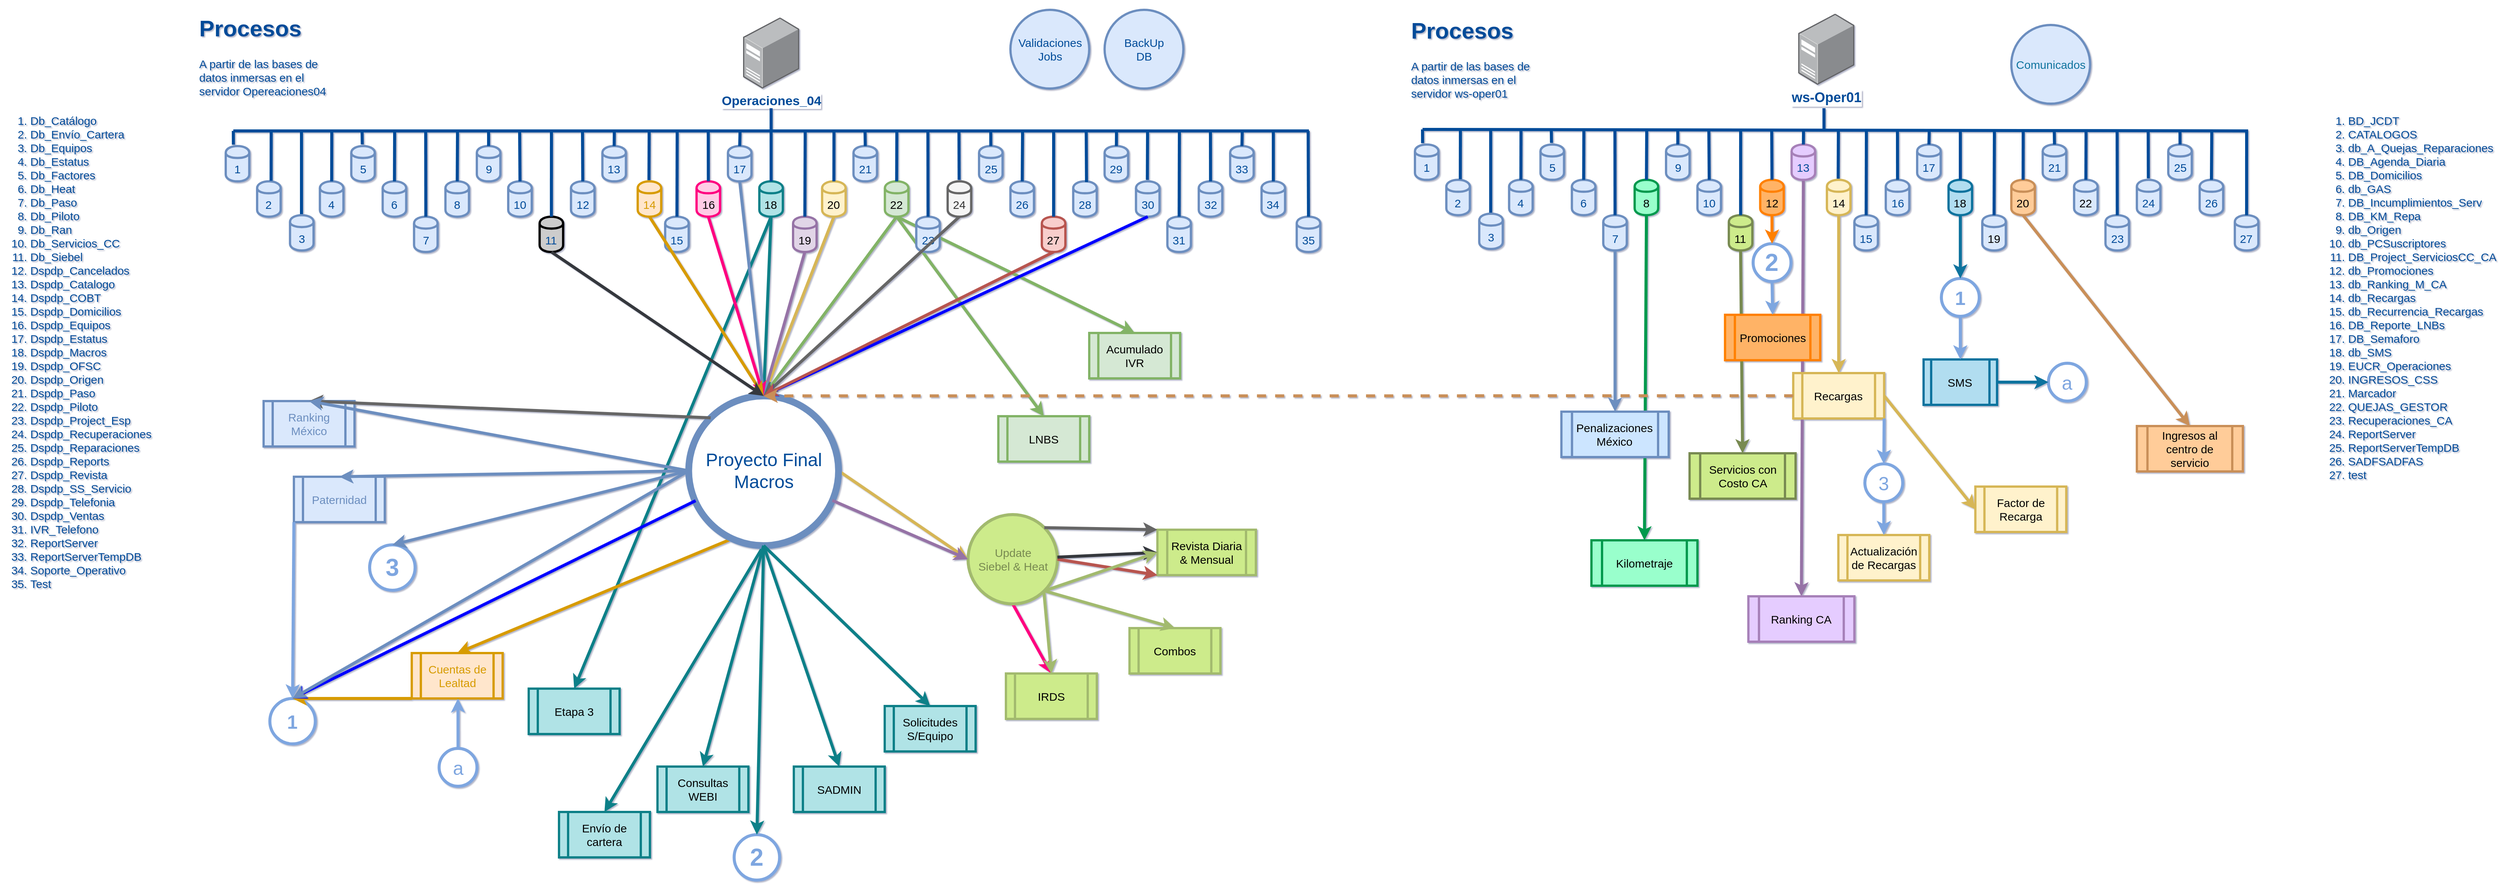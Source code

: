 <mxfile type="github" version="12.8.2">
  <diagram id="BwDKmyLNI1KqZc9jXRQb" name="Page-1">
    <mxGraphModel grid="1" shadow="1" math="0" pageHeight="827" pageWidth="1169" pageScale="1" page="1" fold="1" arrows="1" connect="1" tooltips="1" guides="0" gridSize="10" dy="746" dx="3669">
      <root>
        <mxCell id="0" />
        <mxCell id="1" parent="0" />
        <mxCell id="NfXFw1aVSQLSVC3R290Q-521" parent="1" style="edgeStyle=none;rounded=0;orthogonalLoop=1;jettySize=auto;html=1;exitX=0.5;exitY=1;exitDx=0;exitDy=0;entryX=0.5;entryY=0;entryDx=0;entryDy=0;strokeColor=#00994D;strokeWidth=4;fontSize=15;fontColor=#9673A6;" source="NfXFw1aVSQLSVC3R290Q-429" target="NfXFw1aVSQLSVC3R290Q-519" edge="1">
          <mxGeometry as="geometry" relative="1" />
        </mxCell>
        <mxCell id="NfXFw1aVSQLSVC3R290Q-518" parent="1" style="edgeStyle=none;rounded=0;orthogonalLoop=1;jettySize=auto;html=1;exitX=0.5;exitY=1;exitDx=0;exitDy=0;entryX=0.5;entryY=0;entryDx=0;entryDy=0;strokeColor=#9673A6;strokeWidth=4;fontSize=15;fontColor=#9673A6;" source="NfXFw1aVSQLSVC3R290Q-434" target="NfXFw1aVSQLSVC3R290Q-516" edge="1">
          <mxGeometry as="geometry" relative="1" />
        </mxCell>
        <mxCell id="NfXFw1aVSQLSVC3R290Q-537" parent="1" style="edgeStyle=none;rounded=0;orthogonalLoop=1;jettySize=auto;html=1;exitX=0.5;exitY=1;exitDx=0;exitDy=0;strokeColor=#FF0080;strokeWidth=4;fontSize=15;fontColor=#9673A6;fillColor=#ffff88;entryX=0.5;entryY=0;entryDx=0;entryDy=0;" source="NfXFw1aVSQLSVC3R290Q-544" target="NfXFw1aVSQLSVC3R290Q-543" edge="1">
          <mxGeometry as="geometry" relative="1">
            <mxPoint as="sourcePoint" x="-1222.878" y="173.333" />
            <mxPoint as="targetPoint" x="-1800" y="710" />
          </mxGeometry>
        </mxCell>
        <mxCell id="NfXFw1aVSQLSVC3R290Q-370" parent="1" style="edgeStyle=none;rounded=0;orthogonalLoop=1;jettySize=auto;html=1;exitX=0.5;exitY=1;exitDx=0;exitDy=0;entryX=0.5;entryY=0;entryDx=0;entryDy=0;strokeColor=#82b366;strokeWidth=4;fontSize=15;fontColor=#9673A6;fillColor=#d5e8d4;" source="NfXFw1aVSQLSVC3R290Q-220" target="NfXFw1aVSQLSVC3R290Q-366" edge="1">
          <mxGeometry as="geometry" relative="1" />
        </mxCell>
        <mxCell id="NfXFw1aVSQLSVC3R290Q-381" parent="1" style="edgeStyle=none;rounded=0;orthogonalLoop=1;jettySize=auto;html=1;exitX=0.5;exitY=1;exitDx=0;exitDy=0;entryX=0.5;entryY=0;entryDx=0;entryDy=0;strokeColor=#82b366;strokeWidth=4;fontSize=15;fontColor=#9673A6;fillColor=#d5e8d4;" source="NfXFw1aVSQLSVC3R290Q-220" target="NfXFw1aVSQLSVC3R290Q-379" edge="1">
          <mxGeometry as="geometry" relative="1" />
        </mxCell>
        <mxCell id="NfXFw1aVSQLSVC3R290Q-323" parent="1" style="edgeStyle=none;rounded=0;orthogonalLoop=1;jettySize=auto;html=1;exitX=1;exitY=0.5;exitDx=0;exitDy=0;entryX=0;entryY=0.5;entryDx=0;entryDy=0;strokeColor=#d6b656;strokeWidth=4;fontSize=15;fontColor=#9673A6;fillColor=#fff2cc;" source="NfXFw1aVSQLSVC3R290Q-382" target="NfXFw1aVSQLSVC3R290Q-544" edge="1">
          <mxGeometry as="geometry" relative="1" />
        </mxCell>
        <mxCell id="NfXFw1aVSQLSVC3R290Q-330" parent="1" style="edgeStyle=none;rounded=0;orthogonalLoop=1;jettySize=auto;html=1;exitX=0.5;exitY=1;exitDx=0;exitDy=0;entryX=0.5;entryY=0;entryDx=0;entryDy=0;strokeColor=#0E8088;strokeWidth=4;fontSize=15;fontColor=#9673A6;fillColor=#fff2cc;" source="NfXFw1aVSQLSVC3R290Q-382" target="NfXFw1aVSQLSVC3R290Q-328" edge="1">
          <mxGeometry as="geometry" relative="1" />
        </mxCell>
        <mxCell id="NfXFw1aVSQLSVC3R290Q-500" value="" parent="1" style="endArrow=none;html=1;fontSize=15;fontColor=#004C99;strokeColor=#004C99;strokeWidth=4;" edge="1">
          <mxGeometry as="geometry" relative="1" width="50" height="50">
            <mxPoint as="sourcePoint" x="170" y="243" />
            <mxPoint as="targetPoint" x="170" y="213" />
          </mxGeometry>
        </mxCell>
        <mxCell id="NfXFw1aVSQLSVC3R290Q-5" value="&lt;font color=&quot;#004c99&quot; style=&quot;font-size: 17px ; background-color: transparent&quot;&gt;&lt;b&gt;Operaciones_04&lt;/b&gt;&lt;/font&gt;" parent="1" style="points=[];aspect=fixed;html=1;align=center;shadow=0;dashed=0;image;image=img/lib/allied_telesis/computer_and_terminals/Server_Desktop.svg;strokeWidth=3;imageBackground=none;imageBorder=none;" vertex="1">
          <mxGeometry as="geometry" x="-1257" y="93" width="74.16" height="94" />
        </mxCell>
        <mxCell id="NfXFw1aVSQLSVC3R290Q-495" value="&lt;b&gt;&lt;font color=&quot;#004c99&quot; size=&quot;4&quot; style=&quot;background-color: transparent&quot;&gt;ws-Oper01&lt;/font&gt;&lt;/b&gt;" parent="1" style="points=[];aspect=fixed;html=1;align=center;shadow=0;dashed=0;image;image=img/lib/allied_telesis/computer_and_terminals/Server_Desktop.svg;strokeWidth=3;imageBackground=none;imageBorder=none;" vertex="1">
          <mxGeometry as="geometry" x="135.98" y="88" width="74.16" height="94" />
        </mxCell>
        <mxCell id="NfXFw1aVSQLSVC3R290Q-253" value="&lt;h1&gt;Procesos&lt;/h1&gt;&lt;p&gt;A partir de las bases de datos inmersas en el servidor Opereaciones04&lt;/p&gt;" parent="1" style="text;html=1;strokeColor=none;fillColor=none;spacing=5;spacingTop=-20;whiteSpace=wrap;overflow=hidden;rounded=0;labelBackgroundColor=none;fontSize=15;fontColor=#004C99;" vertex="1">
          <mxGeometry as="geometry" x="-1980" y="80" width="190" height="120" />
        </mxCell>
        <mxCell id="NfXFw1aVSQLSVC3R290Q-162" value="1" parent="1" style="shape=cylinder;whiteSpace=wrap;html=1;boundedLbl=1;backgroundOutline=1;labelBackgroundColor=none;strokeWidth=3;fillColor=#dae8fc;strokeColor=#6c8ebf;fontColor=#004C99;fontSize=15;" vertex="1">
          <mxGeometry as="geometry" x="-1940" y="263" width="31.079" height="46.667" />
        </mxCell>
        <mxCell id="NfXFw1aVSQLSVC3R290Q-163" value="2" parent="1" style="shape=cylinder;whiteSpace=wrap;html=1;boundedLbl=1;backgroundOutline=1;labelBackgroundColor=none;strokeWidth=3;fillColor=#dae8fc;strokeColor=#6c8ebf;fontColor=#004C99;fontSize=15;" vertex="1">
          <mxGeometry as="geometry" x="-1898.561" y="309.667" width="31.079" height="46.667" />
        </mxCell>
        <mxCell id="NfXFw1aVSQLSVC3R290Q-164" value="3" parent="1" style="shape=cylinder;whiteSpace=wrap;html=1;boundedLbl=1;backgroundOutline=1;labelBackgroundColor=none;strokeWidth=3;fillColor=#dae8fc;strokeColor=#6c8ebf;fontColor=#004C99;fontSize=15;" vertex="1">
          <mxGeometry as="geometry" x="-1855.122" y="354.333" width="31.079" height="46.667" />
        </mxCell>
        <mxCell id="NfXFw1aVSQLSVC3R290Q-188" value="19" parent="1" style="shape=cylinder;whiteSpace=wrap;html=1;boundedLbl=1;backgroundOutline=1;labelBackgroundColor=none;strokeWidth=3;fillColor=#e1d5e7;strokeColor=#9673a6;fontSize=15;" vertex="1">
          <mxGeometry as="geometry" x="-1190.993" y="356.333" width="31.079" height="46.667" />
        </mxCell>
        <mxCell id="NfXFw1aVSQLSVC3R290Q-189" value="18" parent="1" style="shape=cylinder;whiteSpace=wrap;html=1;boundedLbl=1;backgroundOutline=1;labelBackgroundColor=none;strokeWidth=3;fillColor=#b0e3e6;strokeColor=#0e8088;fontSize=15;" vertex="1">
          <mxGeometry as="geometry" x="-1235.54" y="309.667" width="31.079" height="46.667" />
        </mxCell>
        <mxCell id="NfXFw1aVSQLSVC3R290Q-190" value="12" parent="1" style="shape=cylinder;whiteSpace=wrap;html=1;boundedLbl=1;backgroundOutline=1;labelBackgroundColor=none;strokeWidth=3;fillColor=#dae8fc;strokeColor=#6c8ebf;fontColor=#004C99;fontSize=15;" vertex="1">
          <mxGeometry as="geometry" x="-1484.173" y="309.667" width="31.079" height="46.667" />
        </mxCell>
        <mxCell id="NfXFw1aVSQLSVC3R290Q-191" value="8" parent="1" style="shape=cylinder;whiteSpace=wrap;html=1;boundedLbl=1;backgroundOutline=1;labelBackgroundColor=none;strokeWidth=3;fillColor=#dae8fc;strokeColor=#6c8ebf;fontColor=#004C99;fontSize=15;" vertex="1">
          <mxGeometry as="geometry" x="-1649.928" y="309.667" width="31.079" height="46.667" />
        </mxCell>
        <mxCell id="NfXFw1aVSQLSVC3R290Q-192" value="11" parent="1" style="shape=cylinder;whiteSpace=wrap;html=1;boundedLbl=1;backgroundOutline=1;labelBackgroundColor=none;strokeWidth=3;fillColor=#CCCCCC;strokeColor=#000000;fontColor=#004C99;fontSize=15;" vertex="1">
          <mxGeometry as="geometry" x="-1525.612" y="356.333" width="31.079" height="46.667" />
        </mxCell>
        <mxCell id="NfXFw1aVSQLSVC3R290Q-194" value="10" parent="1" style="shape=cylinder;whiteSpace=wrap;html=1;boundedLbl=1;backgroundOutline=1;labelBackgroundColor=none;strokeWidth=3;fillColor=#dae8fc;strokeColor=#6c8ebf;fontColor=#004C99;fontSize=15;" vertex="1">
          <mxGeometry as="geometry" x="-1567.05" y="309.667" width="31.079" height="46.667" />
        </mxCell>
        <mxCell id="NfXFw1aVSQLSVC3R290Q-195" value="20" parent="1" style="shape=cylinder;whiteSpace=wrap;html=1;boundedLbl=1;backgroundOutline=1;labelBackgroundColor=none;strokeWidth=3;fillColor=#fff2cc;strokeColor=#d6b656;fontSize=15;" vertex="1">
          <mxGeometry as="geometry" x="-1152.662" y="309.667" width="31.079" height="46.667" />
        </mxCell>
        <mxCell id="NfXFw1aVSQLSVC3R290Q-196" value="16" parent="1" style="shape=cylinder;whiteSpace=wrap;html=1;boundedLbl=1;backgroundOutline=1;labelBackgroundColor=none;strokeWidth=3;fillColor=#FFCCE6;strokeColor=#FF0080;fontSize=15;" vertex="1">
          <mxGeometry as="geometry" x="-1318.417" y="309.667" width="31.079" height="46.667" />
        </mxCell>
        <mxCell id="NfXFw1aVSQLSVC3R290Q-197" value="13" parent="1" style="shape=cylinder;whiteSpace=wrap;html=1;boundedLbl=1;backgroundOutline=1;labelBackgroundColor=none;strokeWidth=3;fillColor=#dae8fc;strokeColor=#6c8ebf;fontColor=#004C99;fontSize=15;" vertex="1">
          <mxGeometry as="geometry" x="-1442.734" y="263" width="31.079" height="46.667" />
        </mxCell>
        <mxCell id="NfXFw1aVSQLSVC3R290Q-198" value="9" parent="1" style="shape=cylinder;whiteSpace=wrap;html=1;boundedLbl=1;backgroundOutline=1;labelBackgroundColor=none;strokeWidth=3;fillColor=#dae8fc;strokeColor=#6c8ebf;fontColor=#004C99;fontSize=15;" vertex="1">
          <mxGeometry as="geometry" x="-1608.489" y="263" width="31.079" height="46.667" />
        </mxCell>
        <mxCell id="NfXFw1aVSQLSVC3R290Q-199" value="4" parent="1" style="shape=cylinder;whiteSpace=wrap;html=1;boundedLbl=1;backgroundOutline=1;labelBackgroundColor=none;strokeWidth=3;fillColor=#dae8fc;strokeColor=#6c8ebf;fontColor=#004C99;fontSize=15;" vertex="1">
          <mxGeometry as="geometry" x="-1815.683" y="309.667" width="31.079" height="46.667" />
        </mxCell>
        <mxCell id="NfXFw1aVSQLSVC3R290Q-200" value="6" parent="1" style="shape=cylinder;whiteSpace=wrap;html=1;boundedLbl=1;backgroundOutline=1;labelBackgroundColor=none;strokeWidth=3;fillColor=#dae8fc;strokeColor=#6c8ebf;fontColor=#004C99;fontSize=15;" vertex="1">
          <mxGeometry as="geometry" x="-1732.806" y="309.667" width="31.079" height="46.667" />
        </mxCell>
        <mxCell id="NfXFw1aVSQLSVC3R290Q-201" value="5" parent="1" style="shape=cylinder;whiteSpace=wrap;html=1;boundedLbl=1;backgroundOutline=1;labelBackgroundColor=none;strokeWidth=3;fillColor=#dae8fc;strokeColor=#6c8ebf;fontColor=#004C99;fontSize=15;" vertex="1">
          <mxGeometry as="geometry" x="-1774.245" y="263" width="31.079" height="46.667" />
        </mxCell>
        <mxCell id="NfXFw1aVSQLSVC3R290Q-202" value="7" parent="1" style="shape=cylinder;whiteSpace=wrap;html=1;boundedLbl=1;backgroundOutline=1;labelBackgroundColor=none;strokeWidth=3;fillColor=#dae8fc;strokeColor=#6c8ebf;fontColor=#004C99;fontSize=15;" vertex="1">
          <mxGeometry as="geometry" x="-1691.367" y="356.333" width="31.079" height="46.667" />
        </mxCell>
        <mxCell id="NfXFw1aVSQLSVC3R290Q-203" value="15" parent="1" style="shape=cylinder;whiteSpace=wrap;html=1;boundedLbl=1;backgroundOutline=1;labelBackgroundColor=none;strokeWidth=3;fillColor=#dae8fc;strokeColor=#6c8ebf;fontColor=#004C99;fontSize=15;" vertex="1">
          <mxGeometry as="geometry" x="-1359.856" y="356.333" width="31.079" height="46.667" />
        </mxCell>
        <mxCell id="NfXFw1aVSQLSVC3R290Q-204" value="17" parent="1" style="shape=cylinder;whiteSpace=wrap;html=1;boundedLbl=1;backgroundOutline=1;labelBackgroundColor=none;strokeWidth=3;fillColor=#dae8fc;strokeColor=#6c8ebf;fontColor=#004C99;fontSize=15;" vertex="1">
          <mxGeometry as="geometry" x="-1276.978" y="263" width="31.079" height="46.667" />
        </mxCell>
        <mxCell id="NfXFw1aVSQLSVC3R290Q-205" value="21" parent="1" style="shape=cylinder;whiteSpace=wrap;html=1;boundedLbl=1;backgroundOutline=1;labelBackgroundColor=none;strokeWidth=3;fillColor=#dae8fc;strokeColor=#6c8ebf;fontColor=#004C99;fontSize=15;" vertex="1">
          <mxGeometry as="geometry" x="-1111.223" y="263" width="31.079" height="46.667" />
        </mxCell>
        <mxCell id="NfXFw1aVSQLSVC3R290Q-220" value="22" parent="1" style="shape=cylinder;whiteSpace=wrap;html=1;boundedLbl=1;backgroundOutline=1;labelBackgroundColor=none;strokeWidth=3;fillColor=#d5e8d4;strokeColor=#82b366;fontSize=15;" vertex="1">
          <mxGeometry as="geometry" x="-1069.784" y="309.667" width="31.079" height="46.667" />
        </mxCell>
        <mxCell id="NfXFw1aVSQLSVC3R290Q-231" value="23" parent="1" style="shape=cylinder;whiteSpace=wrap;html=1;boundedLbl=1;backgroundOutline=1;labelBackgroundColor=none;strokeWidth=3;fillColor=#dae8fc;strokeColor=#6c8ebf;fontColor=#004C99;fontSize=15;" vertex="1">
          <mxGeometry as="geometry" x="-1028.345" y="356.333" width="31.079" height="46.667" />
        </mxCell>
        <mxCell id="NfXFw1aVSQLSVC3R290Q-232" value="24" parent="1" style="shape=cylinder;whiteSpace=wrap;html=1;boundedLbl=1;backgroundOutline=1;labelBackgroundColor=none;strokeWidth=3;fillColor=#f5f5f5;strokeColor=#666666;fontColor=#333333;fontSize=15;" vertex="1">
          <mxGeometry as="geometry" x="-986.906" y="309.667" width="31.079" height="46.667" />
        </mxCell>
        <mxCell id="NfXFw1aVSQLSVC3R290Q-233" value="25" parent="1" style="shape=cylinder;whiteSpace=wrap;html=1;boundedLbl=1;backgroundOutline=1;labelBackgroundColor=none;strokeWidth=3;fillColor=#dae8fc;strokeColor=#6c8ebf;fontColor=#004C99;fontSize=15;" vertex="1">
          <mxGeometry as="geometry" x="-945.468" y="263" width="31.079" height="46.667" />
        </mxCell>
        <mxCell id="NfXFw1aVSQLSVC3R290Q-234" value="26" parent="1" style="shape=cylinder;whiteSpace=wrap;html=1;boundedLbl=1;backgroundOutline=1;labelBackgroundColor=none;strokeWidth=3;fillColor=#dae8fc;strokeColor=#6c8ebf;fontColor=#004C99;fontSize=15;" vertex="1">
          <mxGeometry as="geometry" x="-904.029" y="309.667" width="31.079" height="46.667" />
        </mxCell>
        <mxCell id="NfXFw1aVSQLSVC3R290Q-235" value="27" parent="1" style="shape=cylinder;whiteSpace=wrap;html=1;boundedLbl=1;backgroundOutline=1;labelBackgroundColor=none;strokeWidth=3;fillColor=#f8cecc;strokeColor=#b85450;fontSize=15;" vertex="1">
          <mxGeometry as="geometry" x="-862.59" y="356.333" width="31.079" height="46.667" />
        </mxCell>
        <mxCell id="NfXFw1aVSQLSVC3R290Q-236" value="28" parent="1" style="shape=cylinder;whiteSpace=wrap;html=1;boundedLbl=1;backgroundOutline=1;labelBackgroundColor=none;strokeWidth=3;fillColor=#dae8fc;strokeColor=#6c8ebf;fontColor=#004C99;fontSize=15;" vertex="1">
          <mxGeometry as="geometry" x="-821.151" y="309.667" width="31.079" height="46.667" />
        </mxCell>
        <mxCell id="NfXFw1aVSQLSVC3R290Q-237" value="29" parent="1" style="shape=cylinder;whiteSpace=wrap;html=1;boundedLbl=1;backgroundOutline=1;labelBackgroundColor=none;strokeWidth=3;fillColor=#dae8fc;strokeColor=#6c8ebf;fontColor=#004C99;fontSize=15;" vertex="1">
          <mxGeometry as="geometry" x="-779.712" y="263" width="31.079" height="46.667" />
        </mxCell>
        <mxCell id="NfXFw1aVSQLSVC3R290Q-238" value="30" parent="1" style="shape=cylinder;whiteSpace=wrap;html=1;boundedLbl=1;backgroundOutline=1;labelBackgroundColor=none;strokeWidth=3;fillColor=#dae8fc;strokeColor=#6c8ebf;fontColor=#004C99;fontSize=15;" vertex="1">
          <mxGeometry as="geometry" x="-738.273" y="309.667" width="31.079" height="46.667" />
        </mxCell>
        <mxCell id="NfXFw1aVSQLSVC3R290Q-239" value="31" parent="1" style="shape=cylinder;whiteSpace=wrap;html=1;boundedLbl=1;backgroundOutline=1;labelBackgroundColor=none;strokeWidth=3;fillColor=#dae8fc;strokeColor=#6C8EBF;fontColor=#004C99;fontSize=15;" vertex="1">
          <mxGeometry as="geometry" x="-696.835" y="356.333" width="31.079" height="46.667" />
        </mxCell>
        <mxCell id="NfXFw1aVSQLSVC3R290Q-240" value="32" parent="1" style="shape=cylinder;whiteSpace=wrap;html=1;boundedLbl=1;backgroundOutline=1;labelBackgroundColor=none;strokeWidth=3;fillColor=#dae8fc;strokeColor=#6c8ebf;fontColor=#004C99;fontSize=15;" vertex="1">
          <mxGeometry as="geometry" x="-655.396" y="309.667" width="31.079" height="46.667" />
        </mxCell>
        <mxCell id="NfXFw1aVSQLSVC3R290Q-241" value="33" parent="1" style="shape=cylinder;whiteSpace=wrap;html=1;boundedLbl=1;backgroundOutline=1;labelBackgroundColor=none;strokeWidth=3;fillColor=#dae8fc;strokeColor=#6c8ebf;fontColor=#004C99;fontSize=15;" vertex="1">
          <mxGeometry as="geometry" x="-613.957" y="263" width="31.079" height="46.667" />
        </mxCell>
        <mxCell id="NfXFw1aVSQLSVC3R290Q-242" value="34" parent="1" style="shape=cylinder;whiteSpace=wrap;html=1;boundedLbl=1;backgroundOutline=1;labelBackgroundColor=none;strokeWidth=3;fillColor=#dae8fc;strokeColor=#6c8ebf;fontColor=#004C99;fontSize=15;" vertex="1">
          <mxGeometry as="geometry" x="-572.518" y="309.667" width="31.079" height="46.667" />
        </mxCell>
        <mxCell id="NfXFw1aVSQLSVC3R290Q-243" value="35" parent="1" style="shape=cylinder;whiteSpace=wrap;html=1;boundedLbl=1;backgroundOutline=1;labelBackgroundColor=none;strokeWidth=3;fillColor=#dae8fc;strokeColor=#6c8ebf;fontColor=#004C99;fontSize=15;" vertex="1">
          <mxGeometry as="geometry" x="-526.079" y="356.333" width="31.079" height="46.667" />
        </mxCell>
        <mxCell id="NfXFw1aVSQLSVC3R290Q-244" value="&lt;font color=&quot;#d79b00&quot;&gt;14&lt;/font&gt;" parent="1" style="shape=cylinder;whiteSpace=wrap;html=1;boundedLbl=1;backgroundOutline=1;labelBackgroundColor=none;strokeWidth=3;fillColor=#ffe6cc;strokeColor=#d79b00;fontSize=15;" vertex="1">
          <mxGeometry as="geometry" x="-1396.115" y="309.667" width="31.079" height="46.667" />
        </mxCell>
        <mxCell id="NfXFw1aVSQLSVC3R290Q-261" parent="1" style="edgeStyle=none;rounded=0;orthogonalLoop=1;jettySize=auto;html=1;entryX=0.5;entryY=0;entryDx=0;entryDy=0;fontSize=15;fontColor=#004C99;" source="NfXFw1aVSQLSVC3R290Q-164" target="NfXFw1aVSQLSVC3R290Q-164" edge="1">
          <mxGeometry as="geometry" relative="1" />
        </mxCell>
        <mxCell id="NfXFw1aVSQLSVC3R290Q-307" value="&lt;ol&gt;&lt;li&gt;Db_Catálogo&lt;/li&gt;&lt;li&gt;Db_Envío_Cartera&lt;/li&gt;&lt;li&gt;Db_Equipos&lt;/li&gt;&lt;li&gt;Db_Estatus&lt;/li&gt;&lt;li&gt;Db_Factores&lt;/li&gt;&lt;li&gt;Db_Heat&lt;/li&gt;&lt;li&gt;Db_Paso&lt;/li&gt;&lt;li&gt;Db_Piloto&lt;/li&gt;&lt;li&gt;Db_Ran&lt;/li&gt;&lt;li&gt;Db_Servicios_CC&lt;/li&gt;&lt;li&gt;Db_Siebel&lt;/li&gt;&lt;li&gt;Dspdp_Cancelados&lt;/li&gt;&lt;li&gt;Dspdp_Catalogo&lt;/li&gt;&lt;li&gt;Dspdp_COBT&lt;/li&gt;&lt;li&gt;Dspdp_Domicilios&lt;/li&gt;&lt;li&gt;Dspdp_Equipos&lt;/li&gt;&lt;li&gt;Dspdp_Estatus&lt;/li&gt;&lt;li&gt;Dspdp_Macros&lt;/li&gt;&lt;li&gt;Dspdp_OFSC&lt;/li&gt;&lt;li&gt;Dspdp_Origen&lt;/li&gt;&lt;li&gt;Dspdp_Paso&lt;/li&gt;&lt;li&gt;Dspdp_Piloto&lt;/li&gt;&lt;li&gt;Dspdp_Project_Esp&lt;/li&gt;&lt;li&gt;Dspdp_Recuperaciones&lt;/li&gt;&lt;li&gt;Dspdp_Reparaciones&lt;/li&gt;&lt;li&gt;Dspdp_Reports&lt;/li&gt;&lt;li&gt;Dspdp_Revista&lt;/li&gt;&lt;li&gt;Dspdp_SS_Servicio&lt;/li&gt;&lt;li&gt;Dspdp_Telefonia&lt;/li&gt;&lt;li&gt;Dspdp_Ventas&lt;/li&gt;&lt;li&gt;IVR_Telefono&lt;/li&gt;&lt;li&gt;ReportServer&lt;/li&gt;&lt;li&gt;ReportServerTempDB&lt;/li&gt;&lt;li&gt;Soporte_Operativo&lt;/li&gt;&lt;li&gt;Test&lt;br&gt;&lt;/li&gt;&lt;/ol&gt;" parent="1" style="text;html=1;strokeColor=none;fillColor=none;align=left;verticalAlign=middle;whiteSpace=wrap;rounded=0;labelBackgroundColor=none;fontSize=15;fontColor=#004C99;textDirection=ltr;labelPosition=left;verticalLabelPosition=middle;" vertex="1">
          <mxGeometry as="geometry" x="-2200" y="525" width="40" height="20" />
        </mxCell>
        <mxCell id="NfXFw1aVSQLSVC3R290Q-318" value="&lt;font color=&quot;#d79b00&quot;&gt;Cuentas de Lealtad&lt;/font&gt;" parent="1" style="shape=process;whiteSpace=wrap;html=1;backgroundOutline=1;labelBackgroundColor=none;strokeColor=#d79b00;strokeWidth=3;fontSize=15;align=center;fillColor=#ffe6cc;" vertex="1">
          <mxGeometry as="geometry" x="-1694.39" y="933" width="120" height="60" />
        </mxCell>
        <mxCell id="NfXFw1aVSQLSVC3R290Q-328" value="&lt;div&gt;Envío de cartera&lt;br&gt;&lt;/div&gt;" parent="1" style="shape=process;whiteSpace=wrap;html=1;backgroundOutline=1;labelBackgroundColor=none;strokeColor=#0E8088;strokeWidth=3;fontSize=15;align=center;fillColor=#B0E3E6;" vertex="1">
          <mxGeometry as="geometry" x="-1500" y="1143" width="120" height="60" />
        </mxCell>
        <mxCell id="NfXFw1aVSQLSVC3R290Q-331" value="SADMIN" parent="1" style="shape=process;whiteSpace=wrap;html=1;backgroundOutline=1;labelBackgroundColor=none;strokeColor=#0E8088;strokeWidth=3;fontSize=15;align=center;fillColor=#B0E3E6;" vertex="1">
          <mxGeometry as="geometry" x="-1190" y="1083" width="120" height="60" />
        </mxCell>
        <mxCell id="NfXFw1aVSQLSVC3R290Q-335" value="Solicitudes S/Equipo" parent="1" style="shape=process;whiteSpace=wrap;html=1;backgroundOutline=1;labelBackgroundColor=none;strokeColor=#0E8088;strokeWidth=3;fontSize=15;align=center;fillColor=#B0E3E6;" vertex="1">
          <mxGeometry as="geometry" x="-1070.0" y="1003" width="120" height="60" />
        </mxCell>
        <mxCell id="NfXFw1aVSQLSVC3R290Q-345" value="&lt;font color=&quot;#6c8ebf&quot;&gt;Ranking México&lt;/font&gt;" parent="1" style="shape=process;whiteSpace=wrap;html=1;backgroundOutline=1;labelBackgroundColor=none;strokeColor=#6c8ebf;strokeWidth=3;fontSize=15;align=center;fillColor=#dae8fc;" vertex="1">
          <mxGeometry as="geometry" x="-1890" y="600" width="120" height="60" />
        </mxCell>
        <mxCell id="NfXFw1aVSQLSVC3R290Q-351" value="&lt;font color=&quot;#004c99&quot;&gt;Validaciones&lt;br&gt;Jobs&lt;/font&gt;" parent="1" style="shape=ellipse;html=1;dashed=0;whitespace=wrap;aspect=fixed;perimeter=ellipsePerimeter;labelBackgroundColor=none;strokeColor=#6c8ebf;strokeWidth=3;fontSize=15;align=center;fillColor=#dae8fc;" vertex="1">
          <mxGeometry as="geometry" x="-904.03" y="83" width="104" height="104" />
        </mxCell>
        <mxCell id="NfXFw1aVSQLSVC3R290Q-363" value="Etapa 3" parent="1" style="shape=process;whiteSpace=wrap;html=1;backgroundOutline=1;labelBackgroundColor=none;strokeColor=#0e8088;strokeWidth=3;fontSize=15;align=center;fillColor=#b0e3e6;" vertex="1">
          <mxGeometry as="geometry" x="-1540" y="980" width="120" height="60" />
        </mxCell>
        <mxCell id="NfXFw1aVSQLSVC3R290Q-365" parent="1" style="edgeStyle=none;rounded=0;orthogonalLoop=1;jettySize=auto;html=1;entryX=0.5;entryY=0;entryDx=0;entryDy=0;strokeColor=#0e8088;strokeWidth=4;fontSize=15;fontColor=#9673A6;fillColor=#b0e3e6;exitX=0.5;exitY=1;exitDx=0;exitDy=0;" source="NfXFw1aVSQLSVC3R290Q-189" target="NfXFw1aVSQLSVC3R290Q-363" edge="1">
          <mxGeometry as="geometry" relative="1" />
        </mxCell>
        <mxCell id="NfXFw1aVSQLSVC3R290Q-366" value="LNBS" parent="1" style="shape=process;whiteSpace=wrap;html=1;backgroundOutline=1;labelBackgroundColor=none;strokeColor=#82b366;strokeWidth=3;fontSize=15;align=center;fillColor=#d5e8d4;" vertex="1">
          <mxGeometry as="geometry" x="-920" y="620" width="120" height="60" />
        </mxCell>
        <mxCell id="NfXFw1aVSQLSVC3R290Q-371" value="&lt;font color=&quot;#6c8ebf&quot;&gt;Paternidad&lt;/font&gt;" parent="1" style="shape=process;whiteSpace=wrap;html=1;backgroundOutline=1;labelBackgroundColor=none;strokeColor=#6c8ebf;strokeWidth=3;fontSize=15;align=center;fillColor=#dae8fc;" vertex="1">
          <mxGeometry as="geometry" x="-1850.0" y="700" width="120" height="60" />
        </mxCell>
        <mxCell id="NfXFw1aVSQLSVC3R290Q-374" value="&lt;font color=&quot;#004c99&quot;&gt;BackUp&lt;br&gt;DB&lt;/font&gt;" parent="1" style="shape=ellipse;html=1;dashed=0;whitespace=wrap;aspect=fixed;perimeter=ellipsePerimeter;labelBackgroundColor=none;strokeColor=#6c8ebf;strokeWidth=3;fontSize=15;align=center;fillColor=#dae8fc;" vertex="1">
          <mxGeometry as="geometry" x="-779.71" y="83" width="104" height="104" />
        </mxCell>
        <mxCell id="NfXFw1aVSQLSVC3R290Q-375" value="Consultas WEBI" parent="1" style="shape=process;whiteSpace=wrap;html=1;backgroundOutline=1;labelBackgroundColor=none;strokeColor=#0e8088;strokeWidth=3;fontSize=15;align=center;fillColor=#b0e3e6;" vertex="1">
          <mxGeometry as="geometry" x="-1370.0" y="1083" width="120" height="60" />
        </mxCell>
        <mxCell id="NfXFw1aVSQLSVC3R290Q-379" value="Acumulado IVR" parent="1" style="shape=process;whiteSpace=wrap;html=1;backgroundOutline=1;labelBackgroundColor=none;strokeColor=#82b366;strokeWidth=3;fontSize=15;align=center;fillColor=#d5e8d4;" vertex="1">
          <mxGeometry as="geometry" x="-800" y="510" width="120" height="60" />
        </mxCell>
        <mxCell id="NfXFw1aVSQLSVC3R290Q-423" value="1" parent="1" style="shape=cylinder;whiteSpace=wrap;html=1;boundedLbl=1;backgroundOutline=1;labelBackgroundColor=none;strokeWidth=3;fillColor=#dae8fc;strokeColor=#6c8ebf;fontColor=#004C99;fontSize=15;" vertex="1">
          <mxGeometry as="geometry" x="-370" y="261" width="31.079" height="46.667" />
        </mxCell>
        <mxCell id="NfXFw1aVSQLSVC3R290Q-424" value="2" parent="1" style="shape=cylinder;whiteSpace=wrap;html=1;boundedLbl=1;backgroundOutline=1;labelBackgroundColor=none;strokeWidth=3;fillColor=#dae8fc;strokeColor=#6c8ebf;fontColor=#004C99;fontSize=15;" vertex="1">
          <mxGeometry as="geometry" x="-328.561" y="307.667" width="31.079" height="46.667" />
        </mxCell>
        <mxCell id="NfXFw1aVSQLSVC3R290Q-425" value="3" parent="1" style="shape=cylinder;whiteSpace=wrap;html=1;boundedLbl=1;backgroundOutline=1;labelBackgroundColor=none;strokeWidth=3;fillColor=#dae8fc;strokeColor=#6c8ebf;fontColor=#004C99;fontSize=15;" vertex="1">
          <mxGeometry as="geometry" x="-285.122" y="352.333" width="31.079" height="46.667" />
        </mxCell>
        <mxCell id="NfXFw1aVSQLSVC3R290Q-426" value="19" parent="1" style="shape=cylinder;whiteSpace=wrap;html=1;boundedLbl=1;backgroundOutline=1;labelBackgroundColor=none;strokeWidth=3;fillColor=#dae8fc;strokeColor=#6c8ebf;fontSize=15;" vertex="1">
          <mxGeometry as="geometry" x="379.007" y="354.333" width="31.079" height="46.667" />
        </mxCell>
        <mxCell id="NfXFw1aVSQLSVC3R290Q-427" value="18" parent="1" style="shape=cylinder;whiteSpace=wrap;html=1;boundedLbl=1;backgroundOutline=1;labelBackgroundColor=none;strokeWidth=3;fillColor=#b1ddf0;strokeColor=#10739e;fontSize=15;" vertex="1">
          <mxGeometry as="geometry" x="334.46" y="307.667" width="31.079" height="46.667" />
        </mxCell>
        <mxCell id="NfXFw1aVSQLSVC3R290Q-428" value="12" parent="1" style="shape=cylinder;whiteSpace=wrap;html=1;boundedLbl=1;backgroundOutline=1;labelBackgroundColor=none;strokeWidth=3;fillColor=#FFB366;strokeColor=#FF8000;fontSize=15;" vertex="1">
          <mxGeometry as="geometry" x="85.827" y="307.667" width="31.079" height="46.667" />
        </mxCell>
        <mxCell id="NfXFw1aVSQLSVC3R290Q-429" value="8" parent="1" style="shape=cylinder;whiteSpace=wrap;html=1;boundedLbl=1;backgroundOutline=1;labelBackgroundColor=none;strokeWidth=3;fillColor=#99FFCC;strokeColor=#00994D;fontSize=15;" vertex="1">
          <mxGeometry as="geometry" x="-79.928" y="307.667" width="31.079" height="46.667" />
        </mxCell>
        <mxCell id="NfXFw1aVSQLSVC3R290Q-430" value="11" parent="1" style="shape=cylinder;whiteSpace=wrap;html=1;boundedLbl=1;backgroundOutline=1;labelBackgroundColor=none;strokeWidth=3;fillColor=#cdeb8b;strokeColor=#788A51;fontSize=15;" vertex="1">
          <mxGeometry as="geometry" x="44.388" y="354.333" width="31.079" height="46.667" />
        </mxCell>
        <mxCell id="NfXFw1aVSQLSVC3R290Q-431" value="10" parent="1" style="shape=cylinder;whiteSpace=wrap;html=1;boundedLbl=1;backgroundOutline=1;labelBackgroundColor=none;strokeWidth=3;fillColor=#dae8fc;strokeColor=#6c8ebf;fontColor=#004C99;fontSize=15;" vertex="1">
          <mxGeometry as="geometry" x="2.95" y="307.667" width="31.079" height="46.667" />
        </mxCell>
        <mxCell id="NfXFw1aVSQLSVC3R290Q-432" value="20" parent="1" style="shape=cylinder;whiteSpace=wrap;html=1;boundedLbl=1;backgroundOutline=1;labelBackgroundColor=none;strokeWidth=3;fillColor=#ffcc99;strokeColor=#C98F58;fontSize=15;" vertex="1">
          <mxGeometry as="geometry" x="417.338" y="307.667" width="31.079" height="46.667" />
        </mxCell>
        <mxCell id="NfXFw1aVSQLSVC3R290Q-433" value="16" parent="1" style="shape=cylinder;whiteSpace=wrap;html=1;boundedLbl=1;backgroundOutline=1;labelBackgroundColor=none;strokeWidth=3;fillColor=#dae8fc;strokeColor=#6c8ebf;fontColor=#004C99;fontSize=15;" vertex="1">
          <mxGeometry as="geometry" x="251.583" y="307.667" width="31.079" height="46.667" />
        </mxCell>
        <mxCell id="NfXFw1aVSQLSVC3R290Q-434" value="13" parent="1" style="shape=cylinder;whiteSpace=wrap;html=1;boundedLbl=1;backgroundOutline=1;labelBackgroundColor=none;strokeWidth=3;fillColor=#E5CCFF;strokeColor=#A680B8;fontColor=#004C99;fontSize=15;" vertex="1">
          <mxGeometry as="geometry" x="127.266" y="261" width="31.079" height="46.667" />
        </mxCell>
        <mxCell id="NfXFw1aVSQLSVC3R290Q-435" value="9" parent="1" style="shape=cylinder;whiteSpace=wrap;html=1;boundedLbl=1;backgroundOutline=1;labelBackgroundColor=none;strokeWidth=3;fillColor=#dae8fc;strokeColor=#6c8ebf;fontColor=#004C99;fontSize=15;" vertex="1">
          <mxGeometry as="geometry" x="-38.489" y="261" width="31.079" height="46.667" />
        </mxCell>
        <mxCell id="NfXFw1aVSQLSVC3R290Q-436" value="4" parent="1" style="shape=cylinder;whiteSpace=wrap;html=1;boundedLbl=1;backgroundOutline=1;labelBackgroundColor=none;strokeWidth=3;fillColor=#dae8fc;strokeColor=#6c8ebf;fontColor=#004C99;fontSize=15;" vertex="1">
          <mxGeometry as="geometry" x="-245.683" y="307.667" width="31.079" height="46.667" />
        </mxCell>
        <mxCell id="NfXFw1aVSQLSVC3R290Q-437" value="6" parent="1" style="shape=cylinder;whiteSpace=wrap;html=1;boundedLbl=1;backgroundOutline=1;labelBackgroundColor=none;strokeWidth=3;fillColor=#dae8fc;strokeColor=#6c8ebf;fontColor=#004C99;fontSize=15;" vertex="1">
          <mxGeometry as="geometry" x="-162.806" y="307.667" width="31.079" height="46.667" />
        </mxCell>
        <mxCell id="NfXFw1aVSQLSVC3R290Q-438" value="5" parent="1" style="shape=cylinder;whiteSpace=wrap;html=1;boundedLbl=1;backgroundOutline=1;labelBackgroundColor=none;strokeWidth=3;fillColor=#dae8fc;strokeColor=#6c8ebf;fontColor=#004C99;fontSize=15;" vertex="1">
          <mxGeometry as="geometry" x="-204.245" y="261" width="31.079" height="46.667" />
        </mxCell>
        <mxCell id="NfXFw1aVSQLSVC3R290Q-439" value="7" parent="1" style="shape=cylinder;whiteSpace=wrap;html=1;boundedLbl=1;backgroundOutline=1;labelBackgroundColor=none;strokeWidth=3;fillColor=#dae8fc;strokeColor=#6c8ebf;fontColor=#004C99;fontSize=15;" vertex="1">
          <mxGeometry as="geometry" x="-121.367" y="354.333" width="31.079" height="46.667" />
        </mxCell>
        <mxCell id="NfXFw1aVSQLSVC3R290Q-440" value="15" parent="1" style="shape=cylinder;whiteSpace=wrap;html=1;boundedLbl=1;backgroundOutline=1;labelBackgroundColor=none;strokeWidth=3;fillColor=#dae8fc;strokeColor=#6c8ebf;fontColor=#004C99;fontSize=15;" vertex="1">
          <mxGeometry as="geometry" x="210.144" y="354.333" width="31.079" height="46.667" />
        </mxCell>
        <mxCell id="NfXFw1aVSQLSVC3R290Q-441" value="17" parent="1" style="shape=cylinder;whiteSpace=wrap;html=1;boundedLbl=1;backgroundOutline=1;labelBackgroundColor=none;strokeWidth=3;fillColor=#dae8fc;strokeColor=#6c8ebf;fontColor=#004C99;fontSize=15;" vertex="1">
          <mxGeometry as="geometry" x="293.022" y="261" width="31.079" height="46.667" />
        </mxCell>
        <mxCell id="NfXFw1aVSQLSVC3R290Q-442" value="21" parent="1" style="shape=cylinder;whiteSpace=wrap;html=1;boundedLbl=1;backgroundOutline=1;labelBackgroundColor=none;strokeWidth=3;fillColor=#dae8fc;strokeColor=#6c8ebf;fontColor=#004C99;fontSize=15;" vertex="1">
          <mxGeometry as="geometry" x="458.777" y="261" width="31.079" height="46.667" />
        </mxCell>
        <mxCell id="NfXFw1aVSQLSVC3R290Q-443" value="22" parent="1" style="shape=cylinder;whiteSpace=wrap;html=1;boundedLbl=1;backgroundOutline=1;labelBackgroundColor=none;strokeWidth=3;fillColor=#dae8fc;strokeColor=#6c8ebf;fontSize=15;" vertex="1">
          <mxGeometry as="geometry" x="500.216" y="307.667" width="31.079" height="46.667" />
        </mxCell>
        <mxCell id="NfXFw1aVSQLSVC3R290Q-444" value="23" parent="1" style="shape=cylinder;whiteSpace=wrap;html=1;boundedLbl=1;backgroundOutline=1;labelBackgroundColor=none;strokeWidth=3;fillColor=#dae8fc;strokeColor=#6c8ebf;fontColor=#004C99;fontSize=15;" vertex="1">
          <mxGeometry as="geometry" x="541.655" y="354.333" width="31.079" height="46.667" />
        </mxCell>
        <mxCell id="NfXFw1aVSQLSVC3R290Q-445" value="24" parent="1" style="shape=cylinder;whiteSpace=wrap;html=1;boundedLbl=1;backgroundOutline=1;labelBackgroundColor=none;strokeWidth=3;fillColor=#dae8fc;strokeColor=#6c8ebf;fontColor=#004C99;fontSize=15;" vertex="1">
          <mxGeometry as="geometry" x="583.094" y="307.667" width="31.079" height="46.667" />
        </mxCell>
        <mxCell id="NfXFw1aVSQLSVC3R290Q-446" value="25" parent="1" style="shape=cylinder;whiteSpace=wrap;html=1;boundedLbl=1;backgroundOutline=1;labelBackgroundColor=none;strokeWidth=3;fillColor=#dae8fc;strokeColor=#6c8ebf;fontColor=#004C99;fontSize=15;" vertex="1">
          <mxGeometry as="geometry" x="624.532" y="261" width="31.079" height="46.667" />
        </mxCell>
        <mxCell id="NfXFw1aVSQLSVC3R290Q-447" value="26" parent="1" style="shape=cylinder;whiteSpace=wrap;html=1;boundedLbl=1;backgroundOutline=1;labelBackgroundColor=none;strokeWidth=3;fillColor=#dae8fc;strokeColor=#6c8ebf;fontColor=#004C99;fontSize=15;" vertex="1">
          <mxGeometry as="geometry" x="665.971" y="307.667" width="31.079" height="46.667" />
        </mxCell>
        <mxCell id="NfXFw1aVSQLSVC3R290Q-448" value="27" parent="1" style="shape=cylinder;whiteSpace=wrap;html=1;boundedLbl=1;backgroundOutline=1;labelBackgroundColor=none;strokeWidth=3;fillColor=#dae8fc;strokeColor=#6c8ebf;fontColor=#004C99;fontSize=15;" vertex="1">
          <mxGeometry as="geometry" x="712.41" y="354.333" width="31.079" height="46.667" />
        </mxCell>
        <mxCell id="NfXFw1aVSQLSVC3R290Q-457" value="14" parent="1" style="shape=cylinder;whiteSpace=wrap;html=1;boundedLbl=1;backgroundOutline=1;labelBackgroundColor=none;strokeWidth=3;fillColor=#FFF2CC;strokeColor=#D6B656;fontSize=15;" vertex="1">
          <mxGeometry as="geometry" x="173.885" y="307.667" width="31.079" height="46.667" />
        </mxCell>
        <mxCell id="NfXFw1aVSQLSVC3R290Q-458" parent="1" style="edgeStyle=none;rounded=0;orthogonalLoop=1;jettySize=auto;html=1;entryX=0.5;entryY=0;entryDx=0;entryDy=0;fontSize=15;fontColor=#004C99;" source="NfXFw1aVSQLSVC3R290Q-425" target="NfXFw1aVSQLSVC3R290Q-425" edge="1">
          <mxGeometry as="geometry" relative="1" />
        </mxCell>
        <mxCell id="NfXFw1aVSQLSVC3R290Q-459" value="" parent="1" style="endArrow=none;html=1;fontSize=15;fontColor=#004C99;strokeColor=#004C99;strokeWidth=4;" edge="1">
          <mxGeometry as="geometry" relative="1" width="50" height="50">
            <mxPoint as="sourcePoint" x="-360" y="241" />
            <mxPoint as="targetPoint" x="730" y="243" />
          </mxGeometry>
        </mxCell>
        <mxCell id="NfXFw1aVSQLSVC3R290Q-460" value="" parent="1" style="endArrow=none;html=1;fontSize=15;fontColor=#004C99;exitX=0.518;exitY=-0.039;exitDx=0;exitDy=0;exitPerimeter=0;strokeColor=#004C99;strokeWidth=4;" edge="1">
          <mxGeometry as="geometry" relative="1" width="50" height="50">
            <mxPoint as="sourcePoint" x="-359.901" y="259.18" />
            <mxPoint as="targetPoint" x="-360" y="241" />
          </mxGeometry>
        </mxCell>
        <mxCell id="NfXFw1aVSQLSVC3R290Q-461" value="" parent="1" style="endArrow=none;html=1;fontSize=15;fontColor=#004C99;exitX=0.593;exitY=-0.017;exitDx=0;exitDy=0;exitPerimeter=0;strokeColor=#004C99;strokeWidth=4;" source="NfXFw1aVSQLSVC3R290Q-424" edge="1">
          <mxGeometry as="geometry" relative="1" width="50" height="50">
            <mxPoint as="sourcePoint" x="-433.901" y="119.18" />
            <mxPoint as="targetPoint" x="-310" y="241" />
          </mxGeometry>
        </mxCell>
        <mxCell id="NfXFw1aVSQLSVC3R290Q-462" value="" parent="1" style="endArrow=none;html=1;fontSize=15;fontColor=#004C99;exitX=0.467;exitY=-0.046;exitDx=0;exitDy=0;exitPerimeter=0;strokeColor=#004C99;strokeWidth=4;" source="NfXFw1aVSQLSVC3R290Q-438" edge="1">
          <mxGeometry as="geometry" relative="1" width="50" height="50">
            <mxPoint as="sourcePoint" x="-433.901" y="119.18" />
            <mxPoint as="targetPoint" x="-190" y="241" />
          </mxGeometry>
        </mxCell>
        <mxCell id="NfXFw1aVSQLSVC3R290Q-463" value="" parent="1" style="endArrow=none;html=1;fontSize=15;fontColor=#004C99;strokeColor=#004C99;strokeWidth=4;" edge="1">
          <mxGeometry as="geometry" relative="1" width="50" height="50">
            <mxPoint as="sourcePoint" x="-270" y="351" />
            <mxPoint as="targetPoint" x="-270" y="241" />
          </mxGeometry>
        </mxCell>
        <mxCell id="NfXFw1aVSQLSVC3R290Q-464" value="" parent="1" style="endArrow=none;html=1;fontSize=15;fontColor=#004C99;exitX=0.5;exitY=0;exitDx=0;exitDy=0;strokeColor=#004C99;strokeWidth=4;" source="NfXFw1aVSQLSVC3R290Q-436" edge="1">
          <mxGeometry as="geometry" relative="1" width="50" height="50">
            <mxPoint as="sourcePoint" x="-413.901" y="139.18" />
            <mxPoint as="targetPoint" x="-230" y="241" />
          </mxGeometry>
        </mxCell>
        <mxCell id="NfXFw1aVSQLSVC3R290Q-465" value="" parent="1" style="endArrow=none;html=1;fontSize=15;fontColor=#004C99;entryX=0.5;entryY=0;entryDx=0;entryDy=0;strokeColor=#004C99;strokeWidth=4;" target="NfXFw1aVSQLSVC3R290Q-437" edge="1">
          <mxGeometry as="geometry" relative="1" width="50" height="50">
            <mxPoint as="sourcePoint" x="-147" y="241" />
            <mxPoint as="targetPoint" x="-270" y="101.0" />
          </mxGeometry>
        </mxCell>
        <mxCell id="NfXFw1aVSQLSVC3R290Q-466" value="" parent="1" style="endArrow=none;html=1;fontSize=15;fontColor=#004C99;entryX=0.5;entryY=0;entryDx=0;entryDy=0;strokeColor=#004C99;strokeWidth=4;" target="NfXFw1aVSQLSVC3R290Q-439" edge="1">
          <mxGeometry as="geometry" relative="1" width="50" height="50">
            <mxPoint as="sourcePoint" x="-106" y="241" />
            <mxPoint as="targetPoint" x="-260" y="111.0" />
          </mxGeometry>
        </mxCell>
        <mxCell id="NfXFw1aVSQLSVC3R290Q-467" value="" parent="1" style="endArrow=none;html=1;fontSize=15;fontColor=#004C99;exitX=0.5;exitY=0;exitDx=0;exitDy=0;strokeColor=#004C99;strokeWidth=4;" source="NfXFw1aVSQLSVC3R290Q-429" edge="1">
          <mxGeometry as="geometry" relative="1" width="50" height="50">
            <mxPoint as="sourcePoint" x="-186" y="101.0" />
            <mxPoint as="targetPoint" x="-64" y="241" />
          </mxGeometry>
        </mxCell>
        <mxCell id="NfXFw1aVSQLSVC3R290Q-468" value="" parent="1" style="endArrow=none;html=1;fontSize=15;fontColor=#004C99;entryX=0.5;entryY=0;entryDx=0;entryDy=0;strokeColor=#004C99;strokeWidth=4;" target="NfXFw1aVSQLSVC3R290Q-435" edge="1">
          <mxGeometry as="geometry" relative="1" width="50" height="50">
            <mxPoint as="sourcePoint" x="-23" y="241" />
            <mxPoint as="targetPoint" x="-144" y="101.0" />
          </mxGeometry>
        </mxCell>
        <mxCell id="NfXFw1aVSQLSVC3R290Q-469" value="" parent="1" style="endArrow=none;html=1;fontSize=15;fontColor=#004C99;exitX=0.5;exitY=0;exitDx=0;exitDy=0;strokeColor=#004C99;strokeWidth=4;" source="NfXFw1aVSQLSVC3R290Q-431" edge="1">
          <mxGeometry as="geometry" relative="1" width="50" height="50">
            <mxPoint as="sourcePoint" x="-103" y="101.0" />
            <mxPoint as="targetPoint" x="18" y="241" />
          </mxGeometry>
        </mxCell>
        <mxCell id="NfXFw1aVSQLSVC3R290Q-470" value="" parent="1" style="endArrow=none;html=1;fontSize=15;fontColor=#004C99;exitX=0.5;exitY=0;exitDx=0;exitDy=0;strokeColor=#004C99;strokeWidth=4;" source="NfXFw1aVSQLSVC3R290Q-430" edge="1">
          <mxGeometry as="geometry" relative="1" width="50" height="50">
            <mxPoint as="sourcePoint" x="-61.511" y="167.667" />
            <mxPoint as="targetPoint" x="60" y="241" />
          </mxGeometry>
        </mxCell>
        <mxCell id="NfXFw1aVSQLSVC3R290Q-471" value="" parent="1" style="endArrow=none;html=1;fontSize=15;fontColor=#004C99;entryX=0.5;entryY=0;entryDx=0;entryDy=0;strokeColor=#004C99;strokeWidth=4;" target="NfXFw1aVSQLSVC3R290Q-428" edge="1">
          <mxGeometry as="geometry" relative="1" width="50" height="50">
            <mxPoint as="sourcePoint" x="101" y="241" />
            <mxPoint as="targetPoint" x="-20" y="101.0" />
          </mxGeometry>
        </mxCell>
        <mxCell id="NfXFw1aVSQLSVC3R290Q-472" value="" parent="1" style="endArrow=none;html=1;fontSize=15;fontColor=#004C99;exitX=0.5;exitY=0;exitDx=0;exitDy=0;strokeColor=#004C99;strokeWidth=4;" source="NfXFw1aVSQLSVC3R290Q-434" edge="1">
          <mxGeometry as="geometry" relative="1" width="50" height="50">
            <mxPoint as="sourcePoint" x="21" y="101.0" />
            <mxPoint as="targetPoint" x="143" y="241" />
          </mxGeometry>
        </mxCell>
        <mxCell id="NfXFw1aVSQLSVC3R290Q-473" value="" parent="1" style="endArrow=none;html=1;fontSize=15;fontColor=#004C99;entryX=0.478;entryY=-0.034;entryDx=0;entryDy=0;entryPerimeter=0;strokeColor=#004C99;strokeWidth=4;" target="NfXFw1aVSQLSVC3R290Q-457" edge="1">
          <mxGeometry as="geometry" relative="1" width="50" height="50">
            <mxPoint as="sourcePoint" x="189" y="241" />
            <mxPoint as="targetPoint" x="63" y="101.0" />
          </mxGeometry>
        </mxCell>
        <mxCell id="NfXFw1aVSQLSVC3R290Q-474" value="" parent="1" style="endArrow=none;html=1;fontSize=15;fontColor=#004C99;exitX=0.5;exitY=0;exitDx=0;exitDy=0;strokeColor=#004C99;strokeWidth=4;" source="NfXFw1aVSQLSVC3R290Q-440" edge="1">
          <mxGeometry as="geometry" relative="1" width="50" height="50">
            <mxPoint as="sourcePoint" x="109" y="101.0" />
            <mxPoint as="targetPoint" x="226" y="241" />
          </mxGeometry>
        </mxCell>
        <mxCell id="NfXFw1aVSQLSVC3R290Q-475" value="" parent="1" style="endArrow=none;html=1;fontSize=15;fontColor=#004C99;entryX=0.5;entryY=0;entryDx=0;entryDy=0;strokeColor=#004C99;strokeWidth=4;" target="NfXFw1aVSQLSVC3R290Q-433" edge="1">
          <mxGeometry as="geometry" relative="1" width="50" height="50">
            <mxPoint as="sourcePoint" x="267" y="241" />
            <mxPoint as="targetPoint" x="146" y="101.0" />
          </mxGeometry>
        </mxCell>
        <mxCell id="NfXFw1aVSQLSVC3R290Q-476" value="" parent="1" style="endArrow=none;html=1;fontSize=15;fontColor=#004C99;exitX=0.5;exitY=0;exitDx=0;exitDy=0;strokeColor=#004C99;strokeWidth=4;" source="NfXFw1aVSQLSVC3R290Q-441" edge="1">
          <mxGeometry as="geometry" relative="1" width="50" height="50">
            <mxPoint as="sourcePoint" x="187" y="101.0" />
            <mxPoint as="targetPoint" x="309" y="241" />
          </mxGeometry>
        </mxCell>
        <mxCell id="NfXFw1aVSQLSVC3R290Q-477" value="" parent="1" style="endArrow=none;html=1;fontSize=15;fontColor=#004C99;exitX=0.5;exitY=0;exitDx=0;exitDy=0;strokeColor=#004C99;strokeWidth=4;" source="NfXFw1aVSQLSVC3R290Q-427" edge="1">
          <mxGeometry as="geometry" relative="1" width="50" height="50">
            <mxPoint as="sourcePoint" x="228.561" y="121" />
            <mxPoint as="targetPoint" x="350" y="241" />
          </mxGeometry>
        </mxCell>
        <mxCell id="NfXFw1aVSQLSVC3R290Q-478" value="" parent="1" style="endArrow=none;html=1;fontSize=15;fontColor=#004C99;entryX=0.5;entryY=0;entryDx=0;entryDy=0;strokeColor=#004C99;strokeWidth=4;" target="NfXFw1aVSQLSVC3R290Q-426" edge="1">
          <mxGeometry as="geometry" relative="1" width="50" height="50">
            <mxPoint as="sourcePoint" x="395" y="241" />
            <mxPoint as="targetPoint" x="270" y="101.0" />
          </mxGeometry>
        </mxCell>
        <mxCell id="NfXFw1aVSQLSVC3R290Q-479" value="" parent="1" style="endArrow=none;html=1;fontSize=15;fontColor=#004C99;exitX=0.5;exitY=0;exitDx=0;exitDy=0;strokeColor=#004C99;strokeWidth=4;" source="NfXFw1aVSQLSVC3R290Q-432" edge="1">
          <mxGeometry as="geometry" relative="1" width="50" height="50">
            <mxPoint as="sourcePoint" x="315" y="101.0" />
            <mxPoint as="targetPoint" x="433" y="241" />
          </mxGeometry>
        </mxCell>
        <mxCell id="NfXFw1aVSQLSVC3R290Q-480" value="" parent="1" style="endArrow=none;html=1;fontSize=15;fontColor=#004C99;entryX=0.5;entryY=0;entryDx=0;entryDy=0;strokeColor=#004C99;strokeWidth=4;" target="NfXFw1aVSQLSVC3R290Q-442" edge="1">
          <mxGeometry as="geometry" relative="1" width="50" height="50">
            <mxPoint as="sourcePoint" x="474" y="241" />
            <mxPoint as="targetPoint" x="353" y="101.0" />
          </mxGeometry>
        </mxCell>
        <mxCell id="NfXFw1aVSQLSVC3R290Q-481" value="" parent="1" style="endArrow=none;html=1;fontSize=15;fontColor=#004C99;entryX=0.5;entryY=0;entryDx=0;entryDy=0;strokeColor=#004C99;strokeWidth=4;" target="NfXFw1aVSQLSVC3R290Q-443" edge="1">
          <mxGeometry as="geometry" relative="1" width="50" height="50">
            <mxPoint as="sourcePoint" x="516" y="241" />
            <mxPoint as="targetPoint" x="394.317" y="121" />
          </mxGeometry>
        </mxCell>
        <mxCell id="NfXFw1aVSQLSVC3R290Q-482" value="" parent="1" style="endArrow=none;html=1;fontSize=15;fontColor=#004C99;entryX=0.5;entryY=0;entryDx=0;entryDy=0;strokeColor=#004C99;strokeWidth=4;" target="NfXFw1aVSQLSVC3R290Q-444" edge="1">
          <mxGeometry as="geometry" relative="1" width="50" height="50">
            <mxPoint as="sourcePoint" x="557" y="241" />
            <mxPoint as="targetPoint" x="435.755" y="167.667" />
          </mxGeometry>
        </mxCell>
        <mxCell id="NfXFw1aVSQLSVC3R290Q-483" value="" parent="1" style="endArrow=none;html=1;fontSize=15;fontColor=#004C99;entryX=0.487;entryY=-0.04;entryDx=0;entryDy=0;entryPerimeter=0;strokeColor=#004C99;strokeWidth=4;" target="NfXFw1aVSQLSVC3R290Q-445" edge="1">
          <mxGeometry as="geometry" relative="1" width="50" height="50">
            <mxPoint as="sourcePoint" x="598" y="241" />
            <mxPoint as="targetPoint" x="477.194" y="214.333" />
          </mxGeometry>
        </mxCell>
        <mxCell id="NfXFw1aVSQLSVC3R290Q-484" value="" parent="1" style="endArrow=none;html=1;fontSize=15;fontColor=#004C99;entryX=0.5;entryY=0;entryDx=0;entryDy=0;strokeColor=#004C99;strokeWidth=4;" target="NfXFw1aVSQLSVC3R290Q-446" edge="1">
          <mxGeometry as="geometry" relative="1" width="50" height="50">
            <mxPoint as="sourcePoint" x="640" y="241" />
            <mxPoint as="targetPoint" x="518.229" y="165.8" />
          </mxGeometry>
        </mxCell>
        <mxCell id="NfXFw1aVSQLSVC3R290Q-485" value="" parent="1" style="endArrow=none;html=1;fontSize=15;fontColor=#004C99;entryX=0.5;entryY=0;entryDx=0;entryDy=0;strokeColor=#004C99;strokeWidth=4;" target="NfXFw1aVSQLSVC3R290Q-447" edge="1">
          <mxGeometry as="geometry" relative="1" width="50" height="50">
            <mxPoint as="sourcePoint" x="682" y="241" />
            <mxPoint as="targetPoint" x="560.072" y="121" />
          </mxGeometry>
        </mxCell>
        <mxCell id="NfXFw1aVSQLSVC3R290Q-486" value="" parent="1" style="endArrow=none;html=1;fontSize=15;fontColor=#004C99;entryX=0.5;entryY=0;entryDx=0;entryDy=0;strokeColor=#004C99;strokeWidth=4;" target="NfXFw1aVSQLSVC3R290Q-448" edge="1">
          <mxGeometry as="geometry" relative="1" width="50" height="50">
            <mxPoint as="sourcePoint" x="728" y="241" />
            <mxPoint as="targetPoint" x="606.511" y="167.667" />
          </mxGeometry>
        </mxCell>
        <mxCell id="NfXFw1aVSQLSVC3R290Q-248" value="" parent="1" style="endArrow=none;html=1;fontSize=15;fontColor=#004C99;strokeColor=#004C99;strokeWidth=4;" edge="1">
          <mxGeometry as="geometry" relative="1" width="50" height="50">
            <mxPoint as="sourcePoint" x="-1930" y="243" />
            <mxPoint as="targetPoint" x="-510" y="243" />
          </mxGeometry>
        </mxCell>
        <mxCell id="NfXFw1aVSQLSVC3R290Q-249" value="" parent="1" style="endArrow=none;html=1;fontSize=15;fontColor=#004C99;strokeColor=#004C99;strokeWidth=4;" edge="1">
          <mxGeometry as="geometry" relative="1" width="50" height="50">
            <mxPoint as="sourcePoint" x="-1220" y="243" />
            <mxPoint as="targetPoint" x="-1220" y="213" />
          </mxGeometry>
        </mxCell>
        <mxCell id="NfXFw1aVSQLSVC3R290Q-256" value="" parent="1" style="endArrow=none;html=1;fontSize=15;fontColor=#004C99;exitX=0.518;exitY=-0.039;exitDx=0;exitDy=0;exitPerimeter=0;strokeColor=#004C99;strokeWidth=4;" edge="1">
          <mxGeometry as="geometry" relative="1" width="50" height="50">
            <mxPoint as="sourcePoint" x="-1929.901" y="261.18" />
            <mxPoint as="targetPoint" x="-1930" y="243" />
          </mxGeometry>
        </mxCell>
        <mxCell id="NfXFw1aVSQLSVC3R290Q-257" value="" parent="1" style="endArrow=none;html=1;fontSize=15;fontColor=#004C99;exitX=0.593;exitY=-0.017;exitDx=0;exitDy=0;exitPerimeter=0;strokeColor=#004C99;strokeWidth=4;" source="NfXFw1aVSQLSVC3R290Q-163" edge="1">
          <mxGeometry as="geometry" relative="1" width="50" height="50">
            <mxPoint as="sourcePoint" x="-1913.901" y="271.18" />
            <mxPoint as="targetPoint" x="-1880" y="243" />
          </mxGeometry>
        </mxCell>
        <mxCell id="NfXFw1aVSQLSVC3R290Q-258" value="" parent="1" style="endArrow=none;html=1;fontSize=15;fontColor=#004C99;exitX=0.467;exitY=-0.046;exitDx=0;exitDy=0;exitPerimeter=0;strokeColor=#004C99;strokeWidth=4;" source="NfXFw1aVSQLSVC3R290Q-201" edge="1">
          <mxGeometry as="geometry" relative="1" width="50" height="50">
            <mxPoint as="sourcePoint" x="-1913.901" y="271.18" />
            <mxPoint as="targetPoint" x="-1760" y="243" />
          </mxGeometry>
        </mxCell>
        <mxCell id="NfXFw1aVSQLSVC3R290Q-259" value="" parent="1" style="endArrow=none;html=1;fontSize=15;fontColor=#004C99;strokeColor=#004C99;strokeWidth=4;" edge="1">
          <mxGeometry as="geometry" relative="1" width="50" height="50">
            <mxPoint as="sourcePoint" x="-1840" y="353" />
            <mxPoint as="targetPoint" x="-1840" y="243" />
          </mxGeometry>
        </mxCell>
        <mxCell id="NfXFw1aVSQLSVC3R290Q-260" value="" parent="1" style="endArrow=none;html=1;fontSize=15;fontColor=#004C99;exitX=0.5;exitY=0;exitDx=0;exitDy=0;strokeColor=#004C99;strokeWidth=4;" source="NfXFw1aVSQLSVC3R290Q-199" edge="1">
          <mxGeometry as="geometry" relative="1" width="50" height="50">
            <mxPoint as="sourcePoint" x="-1893.901" y="291.18" />
            <mxPoint as="targetPoint" x="-1800" y="243" />
          </mxGeometry>
        </mxCell>
        <mxCell id="NfXFw1aVSQLSVC3R290Q-262" value="" parent="1" style="endArrow=none;html=1;fontSize=15;fontColor=#004C99;entryX=0.5;entryY=0;entryDx=0;entryDy=0;strokeColor=#004C99;strokeWidth=4;" target="NfXFw1aVSQLSVC3R290Q-200" edge="1">
          <mxGeometry as="geometry" relative="1" width="50" height="50">
            <mxPoint as="sourcePoint" x="-1717" y="243" />
            <mxPoint as="targetPoint" x="-1750" y="253.0" />
          </mxGeometry>
        </mxCell>
        <mxCell id="NfXFw1aVSQLSVC3R290Q-263" value="" parent="1" style="endArrow=none;html=1;fontSize=15;fontColor=#004C99;entryX=0.5;entryY=0;entryDx=0;entryDy=0;strokeColor=#004C99;strokeWidth=4;" target="NfXFw1aVSQLSVC3R290Q-202" edge="1">
          <mxGeometry as="geometry" relative="1" width="50" height="50">
            <mxPoint as="sourcePoint" x="-1676" y="243" />
            <mxPoint as="targetPoint" x="-1740" y="263.0" />
          </mxGeometry>
        </mxCell>
        <mxCell id="NfXFw1aVSQLSVC3R290Q-264" value="" parent="1" style="endArrow=none;html=1;fontSize=15;fontColor=#004C99;exitX=0.5;exitY=0;exitDx=0;exitDy=0;strokeColor=#004C99;strokeWidth=4;" source="NfXFw1aVSQLSVC3R290Q-191" edge="1">
          <mxGeometry as="geometry" relative="1" width="50" height="50">
            <mxPoint as="sourcePoint" x="-1666" y="253.0" />
            <mxPoint as="targetPoint" x="-1634" y="243" />
          </mxGeometry>
        </mxCell>
        <mxCell id="NfXFw1aVSQLSVC3R290Q-265" value="" parent="1" style="endArrow=none;html=1;fontSize=15;fontColor=#004C99;entryX=0.5;entryY=0;entryDx=0;entryDy=0;strokeColor=#004C99;strokeWidth=4;" target="NfXFw1aVSQLSVC3R290Q-198" edge="1">
          <mxGeometry as="geometry" relative="1" width="50" height="50">
            <mxPoint as="sourcePoint" x="-1593" y="243" />
            <mxPoint as="targetPoint" x="-1624" y="253.0" />
          </mxGeometry>
        </mxCell>
        <mxCell id="NfXFw1aVSQLSVC3R290Q-266" value="" parent="1" style="endArrow=none;html=1;fontSize=15;fontColor=#004C99;exitX=0.5;exitY=0;exitDx=0;exitDy=0;strokeColor=#004C99;strokeWidth=4;" source="NfXFw1aVSQLSVC3R290Q-194" edge="1">
          <mxGeometry as="geometry" relative="1" width="50" height="50">
            <mxPoint as="sourcePoint" x="-1583" y="253.0" />
            <mxPoint as="targetPoint" x="-1552" y="243" />
          </mxGeometry>
        </mxCell>
        <mxCell id="NfXFw1aVSQLSVC3R290Q-267" value="" parent="1" style="endArrow=none;html=1;fontSize=15;fontColor=#004C99;exitX=0.5;exitY=0;exitDx=0;exitDy=0;strokeColor=#004C99;strokeWidth=4;" source="NfXFw1aVSQLSVC3R290Q-192" edge="1">
          <mxGeometry as="geometry" relative="1" width="50" height="50">
            <mxPoint as="sourcePoint" x="-1541.511" y="319.667" />
            <mxPoint as="targetPoint" x="-1510" y="243" />
          </mxGeometry>
        </mxCell>
        <mxCell id="NfXFw1aVSQLSVC3R290Q-268" value="" parent="1" style="endArrow=none;html=1;fontSize=15;fontColor=#004C99;entryX=0.5;entryY=0;entryDx=0;entryDy=0;strokeColor=#004C99;strokeWidth=4;" target="NfXFw1aVSQLSVC3R290Q-190" edge="1">
          <mxGeometry as="geometry" relative="1" width="50" height="50">
            <mxPoint as="sourcePoint" x="-1469" y="243" />
            <mxPoint as="targetPoint" x="-1500" y="253.0" />
          </mxGeometry>
        </mxCell>
        <mxCell id="NfXFw1aVSQLSVC3R290Q-269" value="" parent="1" style="endArrow=none;html=1;fontSize=15;fontColor=#004C99;exitX=0.5;exitY=0;exitDx=0;exitDy=0;strokeColor=#004C99;strokeWidth=4;" source="NfXFw1aVSQLSVC3R290Q-197" edge="1">
          <mxGeometry as="geometry" relative="1" width="50" height="50">
            <mxPoint as="sourcePoint" x="-1459" y="253.0" />
            <mxPoint as="targetPoint" x="-1427" y="243" />
          </mxGeometry>
        </mxCell>
        <mxCell id="NfXFw1aVSQLSVC3R290Q-270" value="" parent="1" style="endArrow=none;html=1;fontSize=15;fontColor=#004C99;entryX=0.478;entryY=-0.034;entryDx=0;entryDy=0;entryPerimeter=0;strokeColor=#004C99;strokeWidth=4;" target="NfXFw1aVSQLSVC3R290Q-244" edge="1">
          <mxGeometry as="geometry" relative="1" width="50" height="50">
            <mxPoint as="sourcePoint" x="-1381" y="243" />
            <mxPoint as="targetPoint" x="-1417" y="253.0" />
          </mxGeometry>
        </mxCell>
        <mxCell id="NfXFw1aVSQLSVC3R290Q-271" value="" parent="1" style="endArrow=none;html=1;fontSize=15;fontColor=#004C99;exitX=0.5;exitY=0;exitDx=0;exitDy=0;strokeColor=#004C99;strokeWidth=4;" source="NfXFw1aVSQLSVC3R290Q-203" edge="1">
          <mxGeometry as="geometry" relative="1" width="50" height="50">
            <mxPoint as="sourcePoint" x="-1371" y="253.0" />
            <mxPoint as="targetPoint" x="-1344" y="243" />
          </mxGeometry>
        </mxCell>
        <mxCell id="NfXFw1aVSQLSVC3R290Q-272" value="" parent="1" style="endArrow=none;html=1;fontSize=15;fontColor=#004C99;entryX=0.5;entryY=0;entryDx=0;entryDy=0;strokeColor=#004C99;strokeWidth=4;" target="NfXFw1aVSQLSVC3R290Q-196" edge="1">
          <mxGeometry as="geometry" relative="1" width="50" height="50">
            <mxPoint as="sourcePoint" x="-1303" y="243" />
            <mxPoint as="targetPoint" x="-1334" y="253.0" />
          </mxGeometry>
        </mxCell>
        <mxCell id="NfXFw1aVSQLSVC3R290Q-273" value="" parent="1" style="endArrow=none;html=1;fontSize=15;fontColor=#004C99;exitX=0.5;exitY=0;exitDx=0;exitDy=0;strokeColor=#004C99;strokeWidth=4;" source="NfXFw1aVSQLSVC3R290Q-204" edge="1">
          <mxGeometry as="geometry" relative="1" width="50" height="50">
            <mxPoint as="sourcePoint" x="-1293" y="253.0" />
            <mxPoint as="targetPoint" x="-1261" y="243" />
          </mxGeometry>
        </mxCell>
        <mxCell id="NfXFw1aVSQLSVC3R290Q-274" value="" parent="1" style="endArrow=none;html=1;fontSize=15;fontColor=#004C99;exitX=0.5;exitY=0;exitDx=0;exitDy=0;strokeColor=#004C99;strokeWidth=4;" source="NfXFw1aVSQLSVC3R290Q-189" edge="1">
          <mxGeometry as="geometry" relative="1" width="50" height="50">
            <mxPoint as="sourcePoint" x="-1251.439" y="273" />
            <mxPoint as="targetPoint" x="-1220" y="243" />
          </mxGeometry>
        </mxCell>
        <mxCell id="NfXFw1aVSQLSVC3R290Q-275" value="" parent="1" style="endArrow=none;html=1;fontSize=15;fontColor=#004C99;entryX=0.5;entryY=0;entryDx=0;entryDy=0;strokeColor=#004C99;strokeWidth=4;" target="NfXFw1aVSQLSVC3R290Q-188" edge="1">
          <mxGeometry as="geometry" relative="1" width="50" height="50">
            <mxPoint as="sourcePoint" x="-1175" y="243" />
            <mxPoint as="targetPoint" x="-1210" y="253.0" />
          </mxGeometry>
        </mxCell>
        <mxCell id="NfXFw1aVSQLSVC3R290Q-276" value="" parent="1" style="endArrow=none;html=1;fontSize=15;fontColor=#004C99;exitX=0.5;exitY=0;exitDx=0;exitDy=0;strokeColor=#004C99;strokeWidth=4;" source="NfXFw1aVSQLSVC3R290Q-195" edge="1">
          <mxGeometry as="geometry" relative="1" width="50" height="50">
            <mxPoint as="sourcePoint" x="-1165" y="253.0" />
            <mxPoint as="targetPoint" x="-1137" y="243" />
          </mxGeometry>
        </mxCell>
        <mxCell id="NfXFw1aVSQLSVC3R290Q-277" value="" parent="1" style="endArrow=none;html=1;fontSize=15;fontColor=#004C99;entryX=0.5;entryY=0;entryDx=0;entryDy=0;strokeColor=#004C99;strokeWidth=4;" target="NfXFw1aVSQLSVC3R290Q-205" edge="1">
          <mxGeometry as="geometry" relative="1" width="50" height="50">
            <mxPoint as="sourcePoint" x="-1096" y="243" />
            <mxPoint as="targetPoint" x="-1127.0" y="253.0" />
          </mxGeometry>
        </mxCell>
        <mxCell id="NfXFw1aVSQLSVC3R290Q-278" value="" parent="1" style="endArrow=none;html=1;fontSize=15;fontColor=#004C99;entryX=0.5;entryY=0;entryDx=0;entryDy=0;strokeColor=#004C99;strokeWidth=4;" target="NfXFw1aVSQLSVC3R290Q-220" edge="1">
          <mxGeometry as="geometry" relative="1" width="50" height="50">
            <mxPoint as="sourcePoint" x="-1054" y="243" />
            <mxPoint as="targetPoint" x="-1085.683" y="273" />
          </mxGeometry>
        </mxCell>
        <mxCell id="NfXFw1aVSQLSVC3R290Q-279" value="" parent="1" style="endArrow=none;html=1;fontSize=15;fontColor=#004C99;entryX=0.5;entryY=0;entryDx=0;entryDy=0;strokeColor=#004C99;strokeWidth=4;" target="NfXFw1aVSQLSVC3R290Q-231" edge="1">
          <mxGeometry as="geometry" relative="1" width="50" height="50">
            <mxPoint as="sourcePoint" x="-1013" y="243" />
            <mxPoint as="targetPoint" x="-1044.245" y="319.667" />
          </mxGeometry>
        </mxCell>
        <mxCell id="NfXFw1aVSQLSVC3R290Q-280" value="" parent="1" style="endArrow=none;html=1;fontSize=15;fontColor=#004C99;entryX=0.487;entryY=-0.04;entryDx=0;entryDy=0;entryPerimeter=0;strokeColor=#004C99;strokeWidth=4;" target="NfXFw1aVSQLSVC3R290Q-232" edge="1">
          <mxGeometry as="geometry" relative="1" width="50" height="50">
            <mxPoint as="sourcePoint" x="-972" y="243" />
            <mxPoint as="targetPoint" x="-1002.806" y="366.333" />
          </mxGeometry>
        </mxCell>
        <mxCell id="NfXFw1aVSQLSVC3R290Q-281" value="" parent="1" style="endArrow=none;html=1;fontSize=15;fontColor=#004C99;entryX=0.5;entryY=0;entryDx=0;entryDy=0;strokeColor=#004C99;strokeWidth=4;" target="NfXFw1aVSQLSVC3R290Q-233" edge="1">
          <mxGeometry as="geometry" relative="1" width="50" height="50">
            <mxPoint as="sourcePoint" x="-930" y="243" />
            <mxPoint as="targetPoint" x="-961.771" y="317.8" />
          </mxGeometry>
        </mxCell>
        <mxCell id="NfXFw1aVSQLSVC3R290Q-282" value="" parent="1" style="endArrow=none;html=1;fontSize=15;fontColor=#004C99;entryX=0.5;entryY=0;entryDx=0;entryDy=0;strokeColor=#004C99;strokeWidth=4;" target="NfXFw1aVSQLSVC3R290Q-234" edge="1">
          <mxGeometry as="geometry" relative="1" width="50" height="50">
            <mxPoint as="sourcePoint" x="-888" y="243" />
            <mxPoint as="targetPoint" x="-919.928" y="273" />
          </mxGeometry>
        </mxCell>
        <mxCell id="NfXFw1aVSQLSVC3R290Q-283" value="" parent="1" style="endArrow=none;html=1;fontSize=15;fontColor=#004C99;entryX=0.5;entryY=0;entryDx=0;entryDy=0;strokeColor=#004C99;strokeWidth=4;" target="NfXFw1aVSQLSVC3R290Q-235" edge="1">
          <mxGeometry as="geometry" relative="1" width="50" height="50">
            <mxPoint as="sourcePoint" x="-847" y="243" />
            <mxPoint as="targetPoint" x="-878.489" y="319.667" />
          </mxGeometry>
        </mxCell>
        <mxCell id="NfXFw1aVSQLSVC3R290Q-284" value="" parent="1" style="endArrow=none;html=1;fontSize=15;fontColor=#004C99;entryX=0.565;entryY=0.02;entryDx=0;entryDy=0;entryPerimeter=0;strokeColor=#004C99;strokeWidth=4;" target="NfXFw1aVSQLSVC3R290Q-236" edge="1">
          <mxGeometry as="geometry" relative="1" width="50" height="50">
            <mxPoint as="sourcePoint" x="-804" y="243" />
            <mxPoint as="targetPoint" x="-837.05" y="366.333" />
          </mxGeometry>
        </mxCell>
        <mxCell id="NfXFw1aVSQLSVC3R290Q-285" value="" parent="1" style="endArrow=none;html=1;fontSize=15;fontColor=#004C99;entryX=0.5;entryY=0;entryDx=0;entryDy=0;strokeColor=#004C99;strokeWidth=4;" target="NfXFw1aVSQLSVC3R290Q-237" edge="1">
          <mxGeometry as="geometry" relative="1" width="50" height="50">
            <mxPoint as="sourcePoint" x="-764" y="243" />
            <mxPoint as="targetPoint" x="-793.591" y="320.6" />
          </mxGeometry>
        </mxCell>
        <mxCell id="NfXFw1aVSQLSVC3R290Q-286" value="" parent="1" style="endArrow=none;html=1;fontSize=15;fontColor=#004C99;entryX=0.482;entryY=-0.04;entryDx=0;entryDy=0;entryPerimeter=0;strokeColor=#004C99;strokeWidth=4;" target="NfXFw1aVSQLSVC3R290Q-238" edge="1">
          <mxGeometry as="geometry" relative="1" width="50" height="50">
            <mxPoint as="sourcePoint" x="-723" y="243" />
            <mxPoint as="targetPoint" x="-754.173" y="273" />
          </mxGeometry>
        </mxCell>
        <mxCell id="NfXFw1aVSQLSVC3R290Q-287" value="" parent="1" style="endArrow=none;html=1;fontSize=15;fontColor=#004C99;entryX=0.5;entryY=0;entryDx=0;entryDy=0;strokeColor=#004C99;strokeWidth=4;" target="NfXFw1aVSQLSVC3R290Q-239" edge="1">
          <mxGeometry as="geometry" relative="1" width="50" height="50">
            <mxPoint as="sourcePoint" x="-681" y="243" />
            <mxPoint as="targetPoint" x="-713.293" y="317.8" />
          </mxGeometry>
        </mxCell>
        <mxCell id="NfXFw1aVSQLSVC3R290Q-288" value="" parent="1" style="endArrow=none;html=1;fontSize=15;fontColor=#004C99;entryX=0.5;entryY=0;entryDx=0;entryDy=0;strokeColor=#004C99;strokeWidth=4;" target="NfXFw1aVSQLSVC3R290Q-240" edge="1">
          <mxGeometry as="geometry" relative="1" width="50" height="50">
            <mxPoint as="sourcePoint" x="-640" y="243" />
            <mxPoint as="targetPoint" x="-671.295" y="366.333" />
          </mxGeometry>
        </mxCell>
        <mxCell id="NfXFw1aVSQLSVC3R290Q-289" value="" parent="1" style="endArrow=none;html=1;fontSize=15;fontColor=#004C99;entryX=0.5;entryY=0;entryDx=0;entryDy=0;strokeColor=#004C99;strokeWidth=4;" target="NfXFw1aVSQLSVC3R290Q-241" edge="1">
          <mxGeometry as="geometry" relative="1" width="50" height="50">
            <mxPoint as="sourcePoint" x="-598" y="243" />
            <mxPoint as="targetPoint" x="-629.856" y="319.667" />
          </mxGeometry>
        </mxCell>
        <mxCell id="NfXFw1aVSQLSVC3R290Q-290" value="" parent="1" style="endArrow=none;html=1;fontSize=15;fontColor=#004C99;entryX=0.5;entryY=0;entryDx=0;entryDy=0;strokeColor=#004C99;strokeWidth=4;" target="NfXFw1aVSQLSVC3R290Q-242" edge="1">
          <mxGeometry as="geometry" relative="1" width="50" height="50">
            <mxPoint as="sourcePoint" x="-557" y="243" />
            <mxPoint as="targetPoint" x="-588.417" y="273" />
          </mxGeometry>
        </mxCell>
        <mxCell id="NfXFw1aVSQLSVC3R290Q-291" value="" parent="1" style="endArrow=none;html=1;fontSize=15;fontColor=#004C99;entryX=0.5;entryY=0;entryDx=0;entryDy=0;strokeColor=#004C99;strokeWidth=4;" target="NfXFw1aVSQLSVC3R290Q-243" edge="1">
          <mxGeometry as="geometry" relative="1" width="50" height="50">
            <mxPoint as="sourcePoint" x="-511" y="243" />
            <mxPoint as="targetPoint" x="-541.978" y="319.667" />
          </mxGeometry>
        </mxCell>
        <mxCell id="NfXFw1aVSQLSVC3R290Q-502" value="&lt;ol&gt;&lt;li&gt;BD_JCDT&lt;/li&gt;&lt;li&gt;CATALOGOS&lt;/li&gt;&lt;li&gt;db_A_Quejas_Reparaciones&lt;/li&gt;&lt;li&gt;DB_Agenda_Diaria&lt;/li&gt;&lt;li&gt;DB_Domicilios&lt;/li&gt;&lt;li&gt;db_GAS&lt;/li&gt;&lt;li&gt;DB_Incumplimientos_Serv&lt;/li&gt;&lt;li&gt;DB_KM_Repa&lt;/li&gt;&lt;li&gt;db_Origen&lt;/li&gt;&lt;li&gt;db_PCSuscriptores&lt;/li&gt;&lt;li&gt;DB_Project_ServiciosCC_CA&lt;/li&gt;&lt;li&gt;db_Promociones&lt;/li&gt;&lt;li&gt;db_Ranking_M_CA&lt;/li&gt;&lt;li&gt;db_Recargas&lt;/li&gt;&lt;li&gt;db_Recurrencia_Recargas&lt;/li&gt;&lt;li&gt;DB_Reporte_LNBs&lt;/li&gt;&lt;li&gt;DB_Semaforo&lt;/li&gt;&lt;li&gt;db_SMS&lt;/li&gt;&lt;li&gt;EUCR_Operaciones&lt;/li&gt;&lt;li&gt;INGRESOS_CSS&lt;/li&gt;&lt;li&gt;Marcador&lt;/li&gt;&lt;li&gt;QUEJAS_GESTOR&lt;/li&gt;&lt;li&gt;Recuperaciones_CA&lt;/li&gt;&lt;li&gt;ReportServer&lt;/li&gt;&lt;li&gt;ReportServerTempDB&lt;/li&gt;&lt;li&gt;SADFSADFAS&lt;/li&gt;&lt;li&gt;test&lt;/li&gt;&lt;/ol&gt;" parent="1" style="text;html=1;strokeColor=none;fillColor=none;align=left;verticalAlign=middle;whiteSpace=wrap;rounded=0;labelBackgroundColor=none;fontSize=15;fontColor=#004C99;textDirection=ltr;labelPosition=left;verticalLabelPosition=middle;" vertex="1">
          <mxGeometry as="geometry" x="860" y="453" width="40" height="20" />
        </mxCell>
        <mxCell id="NfXFw1aVSQLSVC3R290Q-503" value="Recargas" parent="1" style="shape=process;whiteSpace=wrap;html=1;backgroundOutline=1;labelBackgroundColor=none;strokeColor=#d6b656;strokeWidth=3;fontSize=15;align=center;fillColor=#fff2cc;" vertex="1">
          <mxGeometry as="geometry" x="129.42" y="563" width="120" height="60" />
        </mxCell>
        <mxCell id="NfXFw1aVSQLSVC3R290Q-505" parent="1" style="edgeStyle=none;rounded=0;orthogonalLoop=1;jettySize=auto;html=1;exitX=0.5;exitY=1;exitDx=0;exitDy=0;entryX=0.5;entryY=0;entryDx=0;entryDy=0;strokeColor=#D6B656;strokeWidth=4;fontSize=15;fontColor=#9673A6;" source="NfXFw1aVSQLSVC3R290Q-457" target="NfXFw1aVSQLSVC3R290Q-503" edge="1">
          <mxGeometry as="geometry" relative="1" />
        </mxCell>
        <mxCell id="NfXFw1aVSQLSVC3R290Q-506" value="Servicios con&lt;br&gt;Costo CA" parent="1" style="shape=process;whiteSpace=wrap;html=1;backgroundOutline=1;labelBackgroundColor=none;strokeColor=#788A51;strokeWidth=3;fontSize=15;align=center;fillColor=#CDEB8B;" vertex="1">
          <mxGeometry as="geometry" x="-7.41" y="669" width="139.93" height="60" />
        </mxCell>
        <mxCell id="NfXFw1aVSQLSVC3R290Q-509" parent="1" style="edgeStyle=none;rounded=0;orthogonalLoop=1;jettySize=auto;html=1;exitX=0.5;exitY=1;exitDx=0;exitDy=0;entryX=0.5;entryY=0;entryDx=0;entryDy=0;strokeColor=#788A51;strokeWidth=4;fontSize=15;fontColor=#9673A6;" source="NfXFw1aVSQLSVC3R290Q-430" target="NfXFw1aVSQLSVC3R290Q-506" edge="1">
          <mxGeometry as="geometry" relative="1" />
        </mxCell>
        <mxCell id="NfXFw1aVSQLSVC3R290Q-507" value="&lt;font color=&quot;#10739e&quot;&gt;Comunicados&lt;/font&gt;" parent="1" style="shape=ellipse;html=1;dashed=0;whitespace=wrap;aspect=fixed;perimeter=ellipsePerimeter;labelBackgroundColor=none;strokeColor=#6c8ebf;strokeWidth=3;fontSize=15;align=center;fillColor=#dae8fc;" vertex="1">
          <mxGeometry as="geometry" x="417.34" y="103" width="104" height="104" />
        </mxCell>
        <mxCell id="NfXFw1aVSQLSVC3R290Q-510" value="Penalizaciones México" parent="1" style="shape=process;whiteSpace=wrap;html=1;backgroundOutline=1;labelBackgroundColor=none;strokeColor=#6C8EBF;strokeWidth=3;fontSize=15;align=center;fillColor=#cce5ff;" vertex="1">
          <mxGeometry as="geometry" x="-176.65" y="614" width="141.65" height="60" />
        </mxCell>
        <mxCell id="NfXFw1aVSQLSVC3R290Q-512" parent="1" style="edgeStyle=none;rounded=0;orthogonalLoop=1;jettySize=auto;html=1;exitX=0.5;exitY=1;exitDx=0;exitDy=0;entryX=0.5;entryY=0;entryDx=0;entryDy=0;strokeColor=#6C8EBF;strokeWidth=4;fontSize=15;fontColor=#9673A6;" source="NfXFw1aVSQLSVC3R290Q-439" target="NfXFw1aVSQLSVC3R290Q-510" edge="1">
          <mxGeometry as="geometry" relative="1" />
        </mxCell>
        <mxCell id="NfXFw1aVSQLSVC3R290Q-513" value="Ingresos al centro de servicio" parent="1" style="shape=process;whiteSpace=wrap;html=1;backgroundOutline=1;labelBackgroundColor=none;strokeColor=#C98F58;strokeWidth=3;fontSize=15;align=center;fillColor=#FFCC99;" vertex="1">
          <mxGeometry as="geometry" x="583.09" y="633" width="139.93" height="60" />
        </mxCell>
        <mxCell id="NfXFw1aVSQLSVC3R290Q-515" parent="1" style="edgeStyle=none;rounded=0;orthogonalLoop=1;jettySize=auto;html=1;exitX=0.5;exitY=1;exitDx=0;exitDy=0;entryX=0.5;entryY=0;entryDx=0;entryDy=0;strokeColor=#C98F58;strokeWidth=4;fontSize=15;fontColor=#9673A6;" source="NfXFw1aVSQLSVC3R290Q-432" target="NfXFw1aVSQLSVC3R290Q-513" edge="1">
          <mxGeometry as="geometry" relative="1" />
        </mxCell>
        <mxCell id="NfXFw1aVSQLSVC3R290Q-516" value="Ranking CA" parent="1" style="shape=process;whiteSpace=wrap;html=1;backgroundOutline=1;labelBackgroundColor=none;strokeColor=#A680B8;strokeWidth=3;fontSize=15;align=center;fillColor=#E5CCFF;" vertex="1">
          <mxGeometry as="geometry" x="70.21" y="858" width="139.93" height="60" />
        </mxCell>
        <mxCell id="NfXFw1aVSQLSVC3R290Q-519" value="Kilometraje" parent="1" style="shape=process;whiteSpace=wrap;html=1;backgroundOutline=1;labelBackgroundColor=none;strokeColor=#00994D;strokeWidth=3;fontSize=15;align=center;fillColor=#99FFCC;" vertex="1">
          <mxGeometry as="geometry" x="-136.98" y="784" width="139.93" height="60" />
        </mxCell>
        <mxCell id="NfXFw1aVSQLSVC3R290Q-522" parent="1" style="edgeStyle=none;rounded=0;orthogonalLoop=1;jettySize=auto;html=1;exitX=0.5;exitY=1;exitDx=0;exitDy=0;entryX=0.5;entryY=0;entryDx=0;entryDy=0;strokeColor=#d6b656;strokeWidth=4;fontSize=15;fontColor=#9673A6;fillColor=#fff2cc;" source="NfXFw1aVSQLSVC3R290Q-195" target="NfXFw1aVSQLSVC3R290Q-382" edge="1">
          <mxGeometry as="geometry" relative="1">
            <mxPoint as="sourcePoint" x="-728.27" y="563" />
            <mxPoint as="targetPoint" x="-591.44" y="623" />
          </mxGeometry>
        </mxCell>
        <mxCell id="NfXFw1aVSQLSVC3R290Q-524" parent="1" style="edgeStyle=none;rounded=0;orthogonalLoop=1;jettySize=auto;html=1;exitX=0.5;exitY=1;exitDx=0;exitDy=0;entryX=0.5;entryY=0;entryDx=0;entryDy=0;strokeColor=#9673a6;strokeWidth=4;fontSize=15;fontColor=#9673A6;fillColor=#e1d5e7;" source="NfXFw1aVSQLSVC3R290Q-188" target="NfXFw1aVSQLSVC3R290Q-382" edge="1">
          <mxGeometry as="geometry" relative="1">
            <mxPoint as="sourcePoint" x="-744.965" y="603.305" />
            <mxPoint as="targetPoint" x="-543.96" y="843" />
          </mxGeometry>
        </mxCell>
        <mxCell id="NfXFw1aVSQLSVC3R290Q-525" parent="1" style="edgeStyle=none;rounded=0;orthogonalLoop=1;jettySize=auto;html=1;exitX=0.5;exitY=1;exitDx=0;exitDy=0;entryX=0.5;entryY=0;entryDx=0;entryDy=0;strokeColor=#82b366;strokeWidth=4;fontSize=15;fontColor=#9673A6;fillColor=#d5e8d4;" source="NfXFw1aVSQLSVC3R290Q-220" target="NfXFw1aVSQLSVC3R290Q-382" edge="1">
          <mxGeometry as="geometry" relative="1">
            <mxPoint as="sourcePoint" x="-785.27" y="620.0" />
            <mxPoint as="targetPoint" x="-1020" y="723" />
          </mxGeometry>
        </mxCell>
        <mxCell id="NfXFw1aVSQLSVC3R290Q-527" parent="1" style="edgeStyle=none;rounded=0;orthogonalLoop=1;jettySize=auto;html=1;exitX=0.5;exitY=1;exitDx=0;exitDy=0;entryX=0.5;entryY=0;entryDx=0;entryDy=0;strokeColor=#0e8088;strokeWidth=4;fontSize=15;fontColor=#9673A6;fillColor=#b0e3e6;" source="NfXFw1aVSQLSVC3R290Q-189" target="NfXFw1aVSQLSVC3R290Q-382" edge="1">
          <mxGeometry as="geometry" relative="1">
            <mxPoint as="sourcePoint" x="-825.575" y="603.305" />
            <mxPoint as="targetPoint" x="-990" y="893" />
          </mxGeometry>
        </mxCell>
        <mxCell id="NfXFw1aVSQLSVC3R290Q-528" parent="1" style="edgeStyle=none;rounded=0;orthogonalLoop=1;jettySize=auto;html=1;entryX=0.5;entryY=0;entryDx=0;entryDy=0;strokeColor=#d79b00;strokeWidth=4;fontSize=15;fontColor=#9673A6;fillColor=#ffe6cc;exitX=0.287;exitY=0.955;exitDx=0;exitDy=0;exitPerimeter=0;" source="NfXFw1aVSQLSVC3R290Q-382" target="NfXFw1aVSQLSVC3R290Q-318" edge="1">
          <mxGeometry as="geometry" relative="1">
            <mxPoint as="sourcePoint" x="-1836.766" y="394.333" />
            <mxPoint as="targetPoint" x="-1219.19" y="607" />
          </mxGeometry>
        </mxCell>
        <mxCell id="NfXFw1aVSQLSVC3R290Q-529" parent="1" style="edgeStyle=none;rounded=0;orthogonalLoop=1;jettySize=auto;html=1;exitX=0.5;exitY=1;exitDx=0;exitDy=0;entryX=0.5;entryY=0;entryDx=0;entryDy=0;strokeColor=#6c8ebf;strokeWidth=4;fontSize=15;fontColor=#9673A6;fillColor=#dae8fc;" source="NfXFw1aVSQLSVC3R290Q-204" target="NfXFw1aVSQLSVC3R290Q-382" edge="1">
          <mxGeometry as="geometry" relative="1">
            <mxPoint as="sourcePoint" x="-810.0" y="636" />
            <mxPoint as="targetPoint" x="-1640.0" y="683" />
          </mxGeometry>
        </mxCell>
        <mxCell id="NfXFw1aVSQLSVC3R290Q-382" value="&lt;font color=&quot;#004c99&quot; style=&quot;font-size: 24px&quot;&gt;Proyecto Final&lt;br&gt;Macros&lt;/font&gt;" parent="1" style="shape=ellipse;html=1;dashed=0;whitespace=wrap;aspect=fixed;perimeter=ellipsePerimeter;labelBackgroundColor=none;strokeColor=#6c8ebf;strokeWidth=9;fontSize=15;align=center;fillColor=#FFFFFF;" vertex="1">
          <mxGeometry as="geometry" x="-1328.78" y="593.19" width="197.81" height="197.81" />
        </mxCell>
        <mxCell id="NfXFw1aVSQLSVC3R290Q-362" parent="1" style="edgeStyle=none;rounded=0;orthogonalLoop=1;jettySize=auto;html=1;exitX=0.5;exitY=1;exitDx=0;exitDy=0;entryX=0.5;entryY=0;entryDx=0;entryDy=0;strokeColor=#FF0080;strokeWidth=4;fontSize=15;fontColor=#9673A6;fillColor=#ffff88;" source="NfXFw1aVSQLSVC3R290Q-196" target="NfXFw1aVSQLSVC3R290Q-382" edge="1">
          <mxGeometry as="geometry" relative="1" />
        </mxCell>
        <mxCell id="NfXFw1aVSQLSVC3R290Q-532" parent="1" style="edgeStyle=none;rounded=0;orthogonalLoop=1;jettySize=auto;html=1;exitX=0.5;exitY=1;exitDx=0;exitDy=0;entryX=0.5;entryY=0;entryDx=0;entryDy=0;strokeColor=#666666;strokeWidth=4;fontSize=15;fontColor=#9673A6;fillColor=#f5f5f5;" source="NfXFw1aVSQLSVC3R290Q-232" target="NfXFw1aVSQLSVC3R290Q-382" edge="1">
          <mxGeometry as="geometry" relative="1">
            <mxPoint as="sourcePoint" x="-1303.426" y="795.117" />
            <mxPoint as="targetPoint" x="-1585.97" y="1203" />
          </mxGeometry>
        </mxCell>
        <mxCell id="NfXFw1aVSQLSVC3R290Q-575" parent="1" style="edgeStyle=none;rounded=0;orthogonalLoop=1;jettySize=auto;html=1;exitX=0.5;exitY=1;exitDx=0;exitDy=0;entryX=0.5;entryY=0;entryDx=0;entryDy=0;strokeColor=#0000FF;strokeWidth=4;fontSize=15;fontColor=#9673A6;" source="NfXFw1aVSQLSVC3R290Q-238" target="NfXFw1aVSQLSVC3R290Q-382" edge="1">
          <mxGeometry as="geometry" relative="1" />
        </mxCell>
        <mxCell id="NfXFw1aVSQLSVC3R290Q-320" parent="1" style="edgeStyle=none;rounded=0;orthogonalLoop=1;jettySize=auto;html=1;exitX=0.5;exitY=1;exitDx=0;exitDy=0;entryX=0.5;entryY=0;entryDx=0;entryDy=0;strokeColor=#d79b00;strokeWidth=4;fontSize=15;fontColor=#9673A6;fillColor=#ffe6cc;" source="NfXFw1aVSQLSVC3R290Q-244" target="NfXFw1aVSQLSVC3R290Q-382" edge="1">
          <mxGeometry as="geometry" relative="1" />
        </mxCell>
        <mxCell id="NfXFw1aVSQLSVC3R290Q-333" parent="1" style="edgeStyle=none;rounded=0;orthogonalLoop=1;jettySize=auto;html=1;exitX=0.5;exitY=1;exitDx=0;exitDy=0;entryX=0.5;entryY=0;entryDx=0;entryDy=0;strokeColor=#0E8088;strokeWidth=4;fontSize=15;fontColor=#9673A6;fillColor=#fff2cc;" source="NfXFw1aVSQLSVC3R290Q-382" target="NfXFw1aVSQLSVC3R290Q-331" edge="1">
          <mxGeometry as="geometry" relative="1" />
        </mxCell>
        <mxCell id="NfXFw1aVSQLSVC3R290Q-337" parent="1" style="edgeStyle=none;rounded=0;orthogonalLoop=1;jettySize=auto;html=1;exitX=0.5;exitY=1;exitDx=0;exitDy=0;entryX=0.5;entryY=0;entryDx=0;entryDy=0;strokeColor=#0E8088;strokeWidth=4;fontSize=15;fontColor=#9673A6;fillColor=#fff2cc;" source="NfXFw1aVSQLSVC3R290Q-382" target="NfXFw1aVSQLSVC3R290Q-335" edge="1">
          <mxGeometry as="geometry" relative="1" />
        </mxCell>
        <mxCell id="NfXFw1aVSQLSVC3R290Q-347" parent="1" style="edgeStyle=none;rounded=0;orthogonalLoop=1;jettySize=auto;html=1;exitX=0;exitY=0;exitDx=0;exitDy=0;entryX=0.5;entryY=0;entryDx=0;entryDy=0;strokeColor=#666666;strokeWidth=4;fontSize=15;fontColor=#9673A6;fillColor=#f5f5f5;" source="NfXFw1aVSQLSVC3R290Q-382" target="NfXFw1aVSQLSVC3R290Q-345" edge="1">
          <mxGeometry as="geometry" relative="1" />
        </mxCell>
        <mxCell id="NfXFw1aVSQLSVC3R290Q-349" parent="1" style="edgeStyle=none;rounded=0;orthogonalLoop=1;jettySize=auto;html=1;exitX=0;exitY=0.5;exitDx=0;exitDy=0;entryX=0.5;entryY=0;entryDx=0;entryDy=0;strokeColor=#6c8ebf;strokeWidth=4;fontSize=15;fontColor=#9673A6;fillColor=#dae8fc;" source="NfXFw1aVSQLSVC3R290Q-382" target="NfXFw1aVSQLSVC3R290Q-345" edge="1">
          <mxGeometry as="geometry" relative="1" />
        </mxCell>
        <mxCell id="NfXFw1aVSQLSVC3R290Q-373" parent="1" style="edgeStyle=none;rounded=0;orthogonalLoop=1;jettySize=auto;html=1;exitX=0;exitY=0.5;exitDx=0;exitDy=0;entryX=0.5;entryY=0;entryDx=0;entryDy=0;strokeColor=#6c8ebf;strokeWidth=4;fontSize=15;fontColor=#9673A6;fillColor=#dae8fc;" source="NfXFw1aVSQLSVC3R290Q-382" target="NfXFw1aVSQLSVC3R290Q-371" edge="1">
          <mxGeometry as="geometry" relative="1" />
        </mxCell>
        <mxCell id="NfXFw1aVSQLSVC3R290Q-377" parent="1" style="edgeStyle=none;rounded=0;orthogonalLoop=1;jettySize=auto;html=1;entryX=0.5;entryY=0;entryDx=0;entryDy=0;strokeColor=#0e8088;strokeWidth=4;fontSize=15;fontColor=#9673A6;fillColor=#b0e3e6;exitX=0.5;exitY=1;exitDx=0;exitDy=0;" source="NfXFw1aVSQLSVC3R290Q-382" target="NfXFw1aVSQLSVC3R290Q-375" edge="1">
          <mxGeometry as="geometry" relative="1" />
        </mxCell>
        <mxCell id="NfXFw1aVSQLSVC3R290Q-534" parent="1" style="edgeStyle=none;rounded=0;orthogonalLoop=1;jettySize=auto;html=1;exitX=0.5;exitY=1;exitDx=0;exitDy=0;strokeColor=#b85450;strokeWidth=4;fontSize=15;fontColor=#9673A6;fillColor=#f8cecc;entryX=0.5;entryY=0;entryDx=0;entryDy=0;" source="NfXFw1aVSQLSVC3R290Q-235" target="NfXFw1aVSQLSVC3R290Q-382" edge="1">
          <mxGeometry as="geometry" relative="1">
            <mxPoint as="sourcePoint" x="-847.05" y="403" />
            <mxPoint as="targetPoint" x="-1230" y="583" />
          </mxGeometry>
        </mxCell>
        <mxCell id="NfXFw1aVSQLSVC3R290Q-536" parent="1" style="edgeStyle=none;rounded=0;orthogonalLoop=1;jettySize=auto;html=1;entryX=0.5;entryY=0;entryDx=0;entryDy=0;strokeColor=#36393d;strokeWidth=4;fontSize=15;fontColor=#9673A6;fillColor=#cdeb8b;" target="NfXFw1aVSQLSVC3R290Q-382" edge="1">
          <mxGeometry as="geometry" relative="1">
            <mxPoint as="sourcePoint" x="-1510" y="403" />
            <mxPoint as="targetPoint" x="-1640.0" y="1233" />
          </mxGeometry>
        </mxCell>
        <mxCell id="NfXFw1aVSQLSVC3R290Q-541" value="&lt;font color=&quot;#000000&quot;&gt;Revista Diaria &amp;amp; Mensual&lt;/font&gt;" parent="1" style="shape=process;whiteSpace=wrap;html=1;backgroundOutline=1;labelBackgroundColor=none;strokeColor=#A2BA6E;strokeWidth=3;fontSize=15;align=center;fillColor=#CDEB8B;" vertex="1">
          <mxGeometry as="geometry" x="-710.0" y="770" width="130" height="60" />
        </mxCell>
        <mxCell id="NfXFw1aVSQLSVC3R290Q-542" value="&lt;font color=&quot;#000000&quot;&gt;Combos&lt;/font&gt;" parent="1" style="shape=process;whiteSpace=wrap;html=1;backgroundOutline=1;labelBackgroundColor=none;strokeColor=#A2BA6E;strokeWidth=3;fontSize=15;align=center;fillColor=#CDEB8B;fontColor=#9673A6;" vertex="1">
          <mxGeometry as="geometry" x="-746.83" y="900" width="120" height="60" />
        </mxCell>
        <mxCell id="NfXFw1aVSQLSVC3R290Q-543" value="&lt;font color=&quot;#000000&quot;&gt;IRDS&lt;/font&gt;" parent="1" style="shape=process;whiteSpace=wrap;html=1;backgroundOutline=1;labelBackgroundColor=none;strokeColor=#A2BA6E;strokeWidth=3;fontSize=15;align=center;fillColor=#CDEB8B;fontColor=#9673A6;" vertex="1">
          <mxGeometry as="geometry" x="-910" y="960" width="120" height="60" />
        </mxCell>
        <mxCell id="NfXFw1aVSQLSVC3R290Q-544" value="&lt;font color=&quot;#788a51&quot;&gt;Update&lt;br&gt;Siebel &amp;amp; Heat&lt;/font&gt;" parent="1" style="shape=ellipse;html=1;dashed=0;whitespace=wrap;aspect=fixed;perimeter=ellipsePerimeter;labelBackgroundColor=none;strokeColor=#A2BA6E;strokeWidth=4;fontSize=15;align=center;fillColor=#CDEB8B;" vertex="1">
          <mxGeometry as="geometry" x="-960.0" y="750" width="118" height="118" />
        </mxCell>
        <mxCell id="NfXFw1aVSQLSVC3R290Q-327" parent="1" style="edgeStyle=none;rounded=0;orthogonalLoop=1;jettySize=auto;html=1;strokeColor=#9673a6;strokeWidth=4;fontSize=15;fontColor=#9673A6;fillColor=#e1d5e7;entryX=0;entryY=0.5;entryDx=0;entryDy=0;" source="NfXFw1aVSQLSVC3R290Q-382" target="NfXFw1aVSQLSVC3R290Q-544" edge="1">
          <mxGeometry as="geometry" relative="1">
            <mxPoint as="targetPoint" x="-660" y="983" />
          </mxGeometry>
        </mxCell>
        <mxCell id="NfXFw1aVSQLSVC3R290Q-551" parent="1" style="edgeStyle=none;rounded=0;orthogonalLoop=1;jettySize=auto;html=1;strokeColor=#666666;strokeWidth=4;fontSize=15;fontColor=#9673A6;fillColor=#f5f5f5;exitX=1;exitY=0;exitDx=0;exitDy=0;" source="NfXFw1aVSQLSVC3R290Q-544" edge="1">
          <mxGeometry as="geometry" relative="1">
            <mxPoint as="sourcePoint" x="-891.367" y="173.333" />
            <mxPoint as="targetPoint" x="-710" y="770" />
          </mxGeometry>
        </mxCell>
        <mxCell id="NfXFw1aVSQLSVC3R290Q-546" parent="1" style="edgeStyle=none;rounded=0;orthogonalLoop=1;jettySize=auto;html=1;entryX=0;entryY=1;entryDx=0;entryDy=0;strokeColor=#b85450;strokeWidth=4;fontSize=15;fontColor=#9673A6;fillColor=#f8cecc;exitX=1;exitY=0.5;exitDx=0;exitDy=0;" source="NfXFw1aVSQLSVC3R290Q-544" target="NfXFw1aVSQLSVC3R290Q-541" edge="1">
          <mxGeometry as="geometry" relative="1">
            <mxPoint as="sourcePoint" x="-510" y="870" />
            <mxPoint as="targetPoint" x="-551.52" y="790" />
          </mxGeometry>
        </mxCell>
        <mxCell id="NfXFw1aVSQLSVC3R290Q-342" parent="1" style="edgeStyle=none;rounded=0;orthogonalLoop=1;jettySize=auto;html=1;strokeColor=#36393d;strokeWidth=4;fontSize=15;fontColor=#9673A6;fillColor=#cdeb8b;entryX=0;entryY=0.5;entryDx=0;entryDy=0;" source="NfXFw1aVSQLSVC3R290Q-544" target="NfXFw1aVSQLSVC3R290Q-541" edge="1">
          <mxGeometry as="geometry" relative="1">
            <mxPoint as="sourcePoint" x="-510" y="880" />
            <mxPoint as="targetPoint" x="-530" y="930" />
          </mxGeometry>
        </mxCell>
        <mxCell id="NfXFw1aVSQLSVC3R290Q-548" parent="1" style="edgeStyle=none;rounded=0;orthogonalLoop=1;jettySize=auto;html=1;entryX=0;entryY=0.5;entryDx=0;entryDy=0;strokeColor=#A2BA6E;strokeWidth=4;fontSize=15;fontColor=#9673A6;fillColor=#f8cecc;exitX=1;exitY=1;exitDx=0;exitDy=0;" source="NfXFw1aVSQLSVC3R290Q-544" target="NfXFw1aVSQLSVC3R290Q-541" edge="1">
          <mxGeometry as="geometry" relative="1">
            <mxPoint as="sourcePoint" x="-500" y="880" />
            <mxPoint as="targetPoint" x="-408.96" y="930" />
          </mxGeometry>
        </mxCell>
        <mxCell id="NfXFw1aVSQLSVC3R290Q-549" parent="1" style="edgeStyle=none;rounded=0;orthogonalLoop=1;jettySize=auto;html=1;entryX=0.5;entryY=0;entryDx=0;entryDy=0;strokeColor=#A2BA6E;strokeWidth=4;fontSize=15;fontColor=#9673A6;fillColor=#f8cecc;exitX=1;exitY=1;exitDx=0;exitDy=0;" source="NfXFw1aVSQLSVC3R290Q-544" target="NfXFw1aVSQLSVC3R290Q-542" edge="1">
          <mxGeometry as="geometry" relative="1">
            <mxPoint as="sourcePoint" x="-504.674" y="884.99" />
            <mxPoint as="targetPoint" x="-408.96" y="930" />
          </mxGeometry>
        </mxCell>
        <mxCell id="NfXFw1aVSQLSVC3R290Q-550" parent="1" style="edgeStyle=none;rounded=0;orthogonalLoop=1;jettySize=auto;html=1;entryX=0.5;entryY=0;entryDx=0;entryDy=0;strokeColor=#A2BA6E;strokeWidth=4;fontSize=15;fontColor=#9673A6;fillColor=#f8cecc;" target="NfXFw1aVSQLSVC3R290Q-543" edge="1">
          <mxGeometry as="geometry" relative="1">
            <mxPoint as="sourcePoint" x="-860" y="851" />
            <mxPoint as="targetPoint" x="-430.54" y="1010" />
          </mxGeometry>
        </mxCell>
        <mxCell id="NfXFw1aVSQLSVC3R290Q-557" parent="1" style="edgeStyle=none;rounded=0;orthogonalLoop=1;jettySize=auto;html=1;exitX=0;exitY=0.5;exitDx=0;exitDy=0;entryX=0.5;entryY=0;entryDx=0;entryDy=0;strokeColor=#C98F58;strokeWidth=4;fontSize=15;fontColor=#9673A6;dashed=1;" source="NfXFw1aVSQLSVC3R290Q-503" target="NfXFw1aVSQLSVC3R290Q-382" edge="1">
          <mxGeometry as="geometry" relative="1" />
        </mxCell>
        <mxCell id="NfXFw1aVSQLSVC3R290Q-558" value="SMS" parent="1" style="shape=process;whiteSpace=wrap;html=1;backgroundOutline=1;labelBackgroundColor=none;strokeColor=#10739E;strokeWidth=3;fontSize=15;align=center;fillColor=#b1ddf0;" vertex="1">
          <mxGeometry as="geometry" x="301.51" y="545" width="96.98" height="60" />
        </mxCell>
        <mxCell id="NfXFw1aVSQLSVC3R290Q-562" value="&lt;font color=&quot;#7ea6e0&quot; style=&quot;font-size: 25px&quot;&gt;&lt;b&gt;1&lt;/b&gt;&lt;/font&gt;" parent="1" style="ellipse;whiteSpace=wrap;html=1;aspect=fixed;labelBackgroundColor=none;strokeColor=#7EA6E0;strokeWidth=4;fillColor=#FFFFFF;fontSize=15;fontColor=#9673A6;align=center;" vertex="1">
          <mxGeometry as="geometry" x="-1881.73" y="993" width="60" height="60" />
        </mxCell>
        <mxCell id="NfXFw1aVSQLSVC3R290Q-565" parent="1" style="edgeStyle=none;rounded=0;orthogonalLoop=1;jettySize=auto;html=1;exitX=0;exitY=1;exitDx=0;exitDy=0;strokeColor=#D79B00;strokeWidth=4;fontSize=15;fontColor=#9673A6;entryX=0.5;entryY=0;entryDx=0;entryDy=0;" source="NfXFw1aVSQLSVC3R290Q-318" target="NfXFw1aVSQLSVC3R290Q-562" edge="1">
          <mxGeometry as="geometry" relative="1">
            <mxPoint as="targetPoint" x="-1940.0" y="983" />
          </mxGeometry>
        </mxCell>
        <mxCell id="NfXFw1aVSQLSVC3R290Q-571" parent="1" style="edgeStyle=none;rounded=0;orthogonalLoop=1;jettySize=auto;html=1;exitX=0.5;exitY=1;exitDx=0;exitDy=0;strokeColor=#7EA6E0;strokeWidth=4;fontSize=15;fontColor=#9673A6;entryX=0.5;entryY=0;entryDx=0;entryDy=0;" source="NfXFw1aVSQLSVC3R290Q-569" target="NfXFw1aVSQLSVC3R290Q-558" edge="1">
          <mxGeometry as="geometry" relative="1">
            <mxPoint as="sourcePoint" x="660" y="641.67" />
            <mxPoint as="targetPoint" x="353" y="523" />
          </mxGeometry>
        </mxCell>
        <mxCell id="NfXFw1aVSQLSVC3R290Q-569" value="&lt;font color=&quot;#7ea6e0&quot; style=&quot;font-size: 25px&quot;&gt;&lt;b&gt;1&lt;/b&gt;&lt;/font&gt;" parent="1" style="ellipse;whiteSpace=wrap;html=1;aspect=fixed;labelBackgroundColor=none;strokeColor=#7EA6E0;strokeWidth=4;fillColor=#FFFFFF;fontSize=15;fontColor=#9673A6;align=center;" vertex="1">
          <mxGeometry as="geometry" x="325" y="438" width="50" height="50" />
        </mxCell>
        <mxCell id="NfXFw1aVSQLSVC3R290Q-581" value="&lt;b&gt;&lt;font color=&quot;#7ea6e0&quot; size=&quot;6&quot;&gt;2&lt;/font&gt;&lt;/b&gt;" parent="1" style="ellipse;whiteSpace=wrap;html=1;aspect=fixed;labelBackgroundColor=none;strokeColor=#7EA6E0;strokeWidth=4;fillColor=#FFFFFF;fontSize=15;fontColor=#9673A6;align=center;" vertex="1">
          <mxGeometry as="geometry" x="76.47" y="392" width="50" height="50" />
        </mxCell>
        <mxCell id="NfXFw1aVSQLSVC3R290Q-564" parent="1" style="edgeStyle=none;rounded=0;orthogonalLoop=1;jettySize=auto;html=1;exitX=0;exitY=1;exitDx=0;exitDy=0;entryX=0.5;entryY=0;entryDx=0;entryDy=0;strokeColor=#7EA6E0;strokeWidth=4;fontSize=15;fontColor=#9673A6;" source="NfXFw1aVSQLSVC3R290Q-371" target="NfXFw1aVSQLSVC3R290Q-562" edge="1">
          <mxGeometry as="geometry" relative="1" />
        </mxCell>
        <mxCell id="NfXFw1aVSQLSVC3R290Q-586" value="Promociones" parent="1" style="shape=process;whiteSpace=wrap;html=1;backgroundOutline=1;labelBackgroundColor=none;strokeColor=#FF8000;strokeWidth=3;fontSize=15;align=center;fillColor=#FFB366;" vertex="1">
          <mxGeometry as="geometry" x="39.39" y="486" width="125.69" height="60" />
        </mxCell>
        <mxCell id="NfXFw1aVSQLSVC3R290Q-587" value="&lt;b&gt;&lt;font color=&quot;#7ea6e0&quot; size=&quot;6&quot;&gt;2&lt;/font&gt;&lt;/b&gt;" parent="1" style="ellipse;whiteSpace=wrap;html=1;aspect=fixed;labelBackgroundColor=none;strokeColor=#7EA6E0;strokeWidth=4;fillColor=#FFFFFF;fontSize=15;fontColor=#9673A6;align=center;" vertex="1">
          <mxGeometry as="geometry" x="-1268.78" y="1173" width="60" height="60" />
        </mxCell>
        <mxCell id="NfXFw1aVSQLSVC3R290Q-592" value="&lt;font color=&quot;#7ea6e0&quot; style=&quot;font-size: 25px&quot;&gt;3&lt;/font&gt;" parent="1" style="ellipse;whiteSpace=wrap;html=1;aspect=fixed;labelBackgroundColor=none;strokeColor=#7EA6E0;strokeWidth=4;fillColor=#FFFFFF;fontSize=15;fontColor=#9673A6;align=center;" vertex="1">
          <mxGeometry as="geometry" x="224" y="683" width="50" height="50" />
        </mxCell>
        <mxCell id="NfXFw1aVSQLSVC3R290Q-593" parent="1" style="edgeStyle=none;rounded=0;orthogonalLoop=1;jettySize=auto;html=1;exitX=1;exitY=1;exitDx=0;exitDy=0;strokeColor=#7EA6E0;strokeWidth=4;fontSize=15;fontColor=#9673A6;entryX=0.5;entryY=0;entryDx=0;entryDy=0;" source="NfXFw1aVSQLSVC3R290Q-503" target="NfXFw1aVSQLSVC3R290Q-592" edge="1">
          <mxGeometry as="geometry" relative="1">
            <mxPoint as="sourcePoint" x="360" y="498" />
            <mxPoint as="targetPoint" x="360.0" y="555" />
          </mxGeometry>
        </mxCell>
        <mxCell id="NfXFw1aVSQLSVC3R290Q-594" value="&lt;font color=&quot;#7ea6e0&quot; style=&quot;font-size: 32px&quot;&gt;&lt;b&gt;3&lt;/b&gt;&lt;/font&gt;" parent="1" style="ellipse;whiteSpace=wrap;html=1;aspect=fixed;labelBackgroundColor=none;strokeColor=#7EA6E0;strokeWidth=4;fillColor=#FFFFFF;fontSize=15;fontColor=#9673A6;align=center;" vertex="1">
          <mxGeometry as="geometry" x="-1750" y="790" width="60" height="60" />
        </mxCell>
        <mxCell id="NfXFw1aVSQLSVC3R290Q-596" value="Actualización de Recargas" parent="1" style="shape=process;whiteSpace=wrap;html=1;backgroundOutline=1;labelBackgroundColor=none;strokeColor=#d6b656;strokeWidth=3;fontSize=15;align=center;fillColor=#fff2cc;" vertex="1">
          <mxGeometry as="geometry" x="189" y="777" width="120" height="60" />
        </mxCell>
        <mxCell id="NfXFw1aVSQLSVC3R290Q-597" parent="1" style="edgeStyle=none;rounded=0;orthogonalLoop=1;jettySize=auto;html=1;exitX=0.5;exitY=1;exitDx=0;exitDy=0;strokeColor=#7EA6E0;strokeWidth=4;fontSize=15;fontColor=#9673A6;entryX=0.5;entryY=0;entryDx=0;entryDy=0;" source="NfXFw1aVSQLSVC3R290Q-592" target="NfXFw1aVSQLSVC3R290Q-596" edge="1">
          <mxGeometry as="geometry" relative="1">
            <mxPoint as="sourcePoint" x="236.0" y="733" />
            <mxPoint as="targetPoint" x="241.0" y="753" />
          </mxGeometry>
        </mxCell>
        <mxCell id="NfXFw1aVSQLSVC3R290Q-598" value="&lt;font color=&quot;#7ea6e0&quot; style=&quot;font-size: 25px&quot;&gt;a&lt;/font&gt;" parent="1" style="ellipse;whiteSpace=wrap;html=1;aspect=fixed;labelBackgroundColor=none;strokeColor=#7EA6E0;strokeWidth=4;fillColor=#FFFFFF;fontSize=15;fontColor=#9673A6;align=center;" vertex="1">
          <mxGeometry as="geometry" x="466.34" y="550" width="50" height="50" />
        </mxCell>
        <mxCell id="NfXFw1aVSQLSVC3R290Q-599" parent="1" style="edgeStyle=none;rounded=0;orthogonalLoop=1;jettySize=auto;html=1;exitX=1;exitY=0.5;exitDx=0;exitDy=0;strokeColor=#10739E;strokeWidth=4;fontSize=15;fontColor=#9673A6;entryX=0;entryY=0.5;entryDx=0;entryDy=0;" source="NfXFw1aVSQLSVC3R290Q-558" target="NfXFw1aVSQLSVC3R290Q-598" edge="1">
          <mxGeometry as="geometry" relative="1">
            <mxPoint as="sourcePoint" x="360" y="498" />
            <mxPoint as="targetPoint" x="360.0" y="555.0" />
          </mxGeometry>
        </mxCell>
        <mxCell id="NfXFw1aVSQLSVC3R290Q-600" value="&lt;font color=&quot;#7ea6e0&quot; style=&quot;font-size: 25px&quot;&gt;a&lt;/font&gt;" parent="1" style="ellipse;whiteSpace=wrap;html=1;aspect=fixed;labelBackgroundColor=none;strokeColor=#7EA6E0;strokeWidth=4;fillColor=#FFFFFF;fontSize=15;fontColor=#9673A6;align=center;" vertex="1">
          <mxGeometry as="geometry" x="-1658.29" y="1059" width="50" height="50" />
        </mxCell>
        <mxCell id="NfXFw1aVSQLSVC3R290Q-601" parent="1" style="edgeStyle=none;rounded=0;orthogonalLoop=1;jettySize=auto;html=1;exitX=0.5;exitY=0;exitDx=0;exitDy=0;entryX=0.5;entryY=1;entryDx=0;entryDy=0;strokeColor=#7EA6E0;strokeWidth=4;fontSize=15;fontColor=#9673A6;" source="NfXFw1aVSQLSVC3R290Q-600" edge="1">
          <mxGeometry as="geometry" relative="1">
            <mxPoint as="sourcePoint" x="-1634.29" y="1053" />
            <mxPoint as="targetPoint" x="-1633.39" y="993" />
          </mxGeometry>
        </mxCell>
        <mxCell id="NfXFw1aVSQLSVC3R290Q-602" value="Factor de Recarga" parent="1" style="shape=process;whiteSpace=wrap;html=1;backgroundOutline=1;labelBackgroundColor=none;strokeColor=#d6b656;strokeWidth=3;fontSize=15;align=center;fillColor=#fff2cc;" vertex="1">
          <mxGeometry as="geometry" x="369.86" y="713" width="120" height="60" />
        </mxCell>
        <mxCell id="NfXFw1aVSQLSVC3R290Q-603" parent="1" style="edgeStyle=none;rounded=0;orthogonalLoop=1;jettySize=auto;html=1;exitX=1;exitY=0.5;exitDx=0;exitDy=0;entryX=0;entryY=0.5;entryDx=0;entryDy=0;strokeColor=#D6B656;strokeWidth=4;fontSize=15;fontColor=#9673A6;" source="NfXFw1aVSQLSVC3R290Q-503" target="NfXFw1aVSQLSVC3R290Q-602" edge="1">
          <mxGeometry as="geometry" relative="1">
            <mxPoint as="sourcePoint" x="199.424" y="364.333" />
            <mxPoint as="targetPoint" x="199.42" y="573" />
          </mxGeometry>
        </mxCell>
        <mxCell id="4EQTZDQG9qpGBb2jCItY-1" value="&lt;h1&gt;Procesos&lt;/h1&gt;&lt;p&gt;A partir de las bases de datos inmersas en el servidor ws-oper01&lt;/p&gt;" parent="1" style="text;html=1;strokeColor=none;fillColor=none;spacing=5;spacingTop=-20;whiteSpace=wrap;overflow=hidden;rounded=0;labelBackgroundColor=none;fontSize=15;fontColor=#004C99;" vertex="1">
          <mxGeometry as="geometry" x="-380" y="83" width="190" height="120" />
        </mxCell>
        <mxCell id="NfXFw1aVSQLSVC3R290Q-576" parent="1" style="edgeStyle=none;rounded=0;orthogonalLoop=1;jettySize=auto;html=1;exitX=0.046;exitY=0.7;exitDx=0;exitDy=0;entryX=0.5;entryY=0;entryDx=0;entryDy=0;strokeColor=#0000FF;strokeWidth=4;fontSize=15;fontColor=#9673A6;exitPerimeter=0;" source="NfXFw1aVSQLSVC3R290Q-382" target="NfXFw1aVSQLSVC3R290Q-562" edge="1">
          <mxGeometry as="geometry" relative="1">
            <mxPoint as="sourcePoint" x="-712.734" y="366.333" />
            <mxPoint as="targetPoint" x="-1219.875" y="603.19" />
          </mxGeometry>
        </mxCell>
        <mxCell id="NfXFw1aVSQLSVC3R290Q-568" parent="1" style="edgeStyle=none;rounded=0;orthogonalLoop=1;jettySize=auto;html=1;exitX=0;exitY=0.5;exitDx=0;exitDy=0;entryX=0.5;entryY=0;entryDx=0;entryDy=0;strokeColor=#6C8EBF;strokeWidth=4;fontSize=15;fontColor=#9673A6;" source="NfXFw1aVSQLSVC3R290Q-382" target="NfXFw1aVSQLSVC3R290Q-562" edge="1">
          <mxGeometry as="geometry" relative="1" />
        </mxCell>
        <mxCell id="NfXFw1aVSQLSVC3R290Q-561" parent="1" style="edgeStyle=none;rounded=0;orthogonalLoop=1;jettySize=auto;html=1;exitX=0.5;exitY=1;exitDx=0;exitDy=0;entryX=0.5;entryY=0;entryDx=0;entryDy=0;strokeColor=#10739e;strokeWidth=4;fontSize=15;fontColor=#9673A6;fillColor=#b1ddf0;" source="NfXFw1aVSQLSVC3R290Q-427" target="NfXFw1aVSQLSVC3R290Q-569" edge="1">
          <mxGeometry as="geometry" relative="1">
            <mxPoint as="sourcePoint" x="660" y="453.003" />
          </mxGeometry>
        </mxCell>
        <mxCell id="NfXFw1aVSQLSVC3R290Q-582" parent="1" style="edgeStyle=none;rounded=0;orthogonalLoop=1;jettySize=auto;html=1;exitX=0.5;exitY=1;exitDx=0;exitDy=0;strokeColor=#FF8000;strokeWidth=4;fontSize=15;fontColor=#9673A6;" source="NfXFw1aVSQLSVC3R290Q-428" target="NfXFw1aVSQLSVC3R290Q-581" edge="1">
          <mxGeometry as="geometry" relative="1" />
        </mxCell>
        <mxCell id="NfXFw1aVSQLSVC3R290Q-585" parent="1" style="edgeStyle=none;rounded=0;orthogonalLoop=1;jettySize=auto;html=1;exitX=0.5;exitY=1;exitDx=0;exitDy=0;strokeColor=#7EA6E0;strokeWidth=4;fontSize=15;fontColor=#9673A6;entryX=0.5;entryY=0;entryDx=0;entryDy=0;" source="NfXFw1aVSQLSVC3R290Q-581" target="NfXFw1aVSQLSVC3R290Q-586" edge="1">
          <mxGeometry as="geometry" relative="1">
            <mxPoint as="targetPoint" x="106.235" y="513" />
            <mxPoint as="sourcePoint" x="100.47" y="463" />
          </mxGeometry>
        </mxCell>
        <mxCell id="NfXFw1aVSQLSVC3R290Q-591" parent="1" style="edgeStyle=none;rounded=0;orthogonalLoop=1;jettySize=auto;html=1;exitX=0.5;exitY=1;exitDx=0;exitDy=0;entryX=0.5;entryY=0;entryDx=0;entryDy=0;strokeColor=#0e8088;strokeWidth=4;fontSize=15;fontColor=#9673A6;fillColor=#b0e3e6;" source="NfXFw1aVSQLSVC3R290Q-382" target="NfXFw1aVSQLSVC3R290Q-587" edge="1">
          <mxGeometry as="geometry" relative="1">
            <mxPoint as="sourcePoint" x="-1210" y="366.333" />
            <mxPoint as="targetPoint" x="-1219.875" y="603.19" />
          </mxGeometry>
        </mxCell>
        <mxCell id="NfXFw1aVSQLSVC3R290Q-595" parent="1" style="edgeStyle=none;rounded=0;orthogonalLoop=1;jettySize=auto;html=1;exitX=0;exitY=0.5;exitDx=0;exitDy=0;entryX=0.5;entryY=0;entryDx=0;entryDy=0;strokeColor=#6c8ebf;strokeWidth=4;fontSize=15;fontColor=#9673A6;fillColor=#dae8fc;" source="NfXFw1aVSQLSVC3R290Q-382" target="NfXFw1aVSQLSVC3R290Q-594" edge="1">
          <mxGeometry as="geometry" relative="1">
            <mxPoint as="sourcePoint" x="-1318.78" y="702.095" />
            <mxPoint as="targetPoint" x="-1782.81" y="703" />
          </mxGeometry>
        </mxCell>
      </root>
    </mxGraphModel>
  </diagram>
</mxfile>
